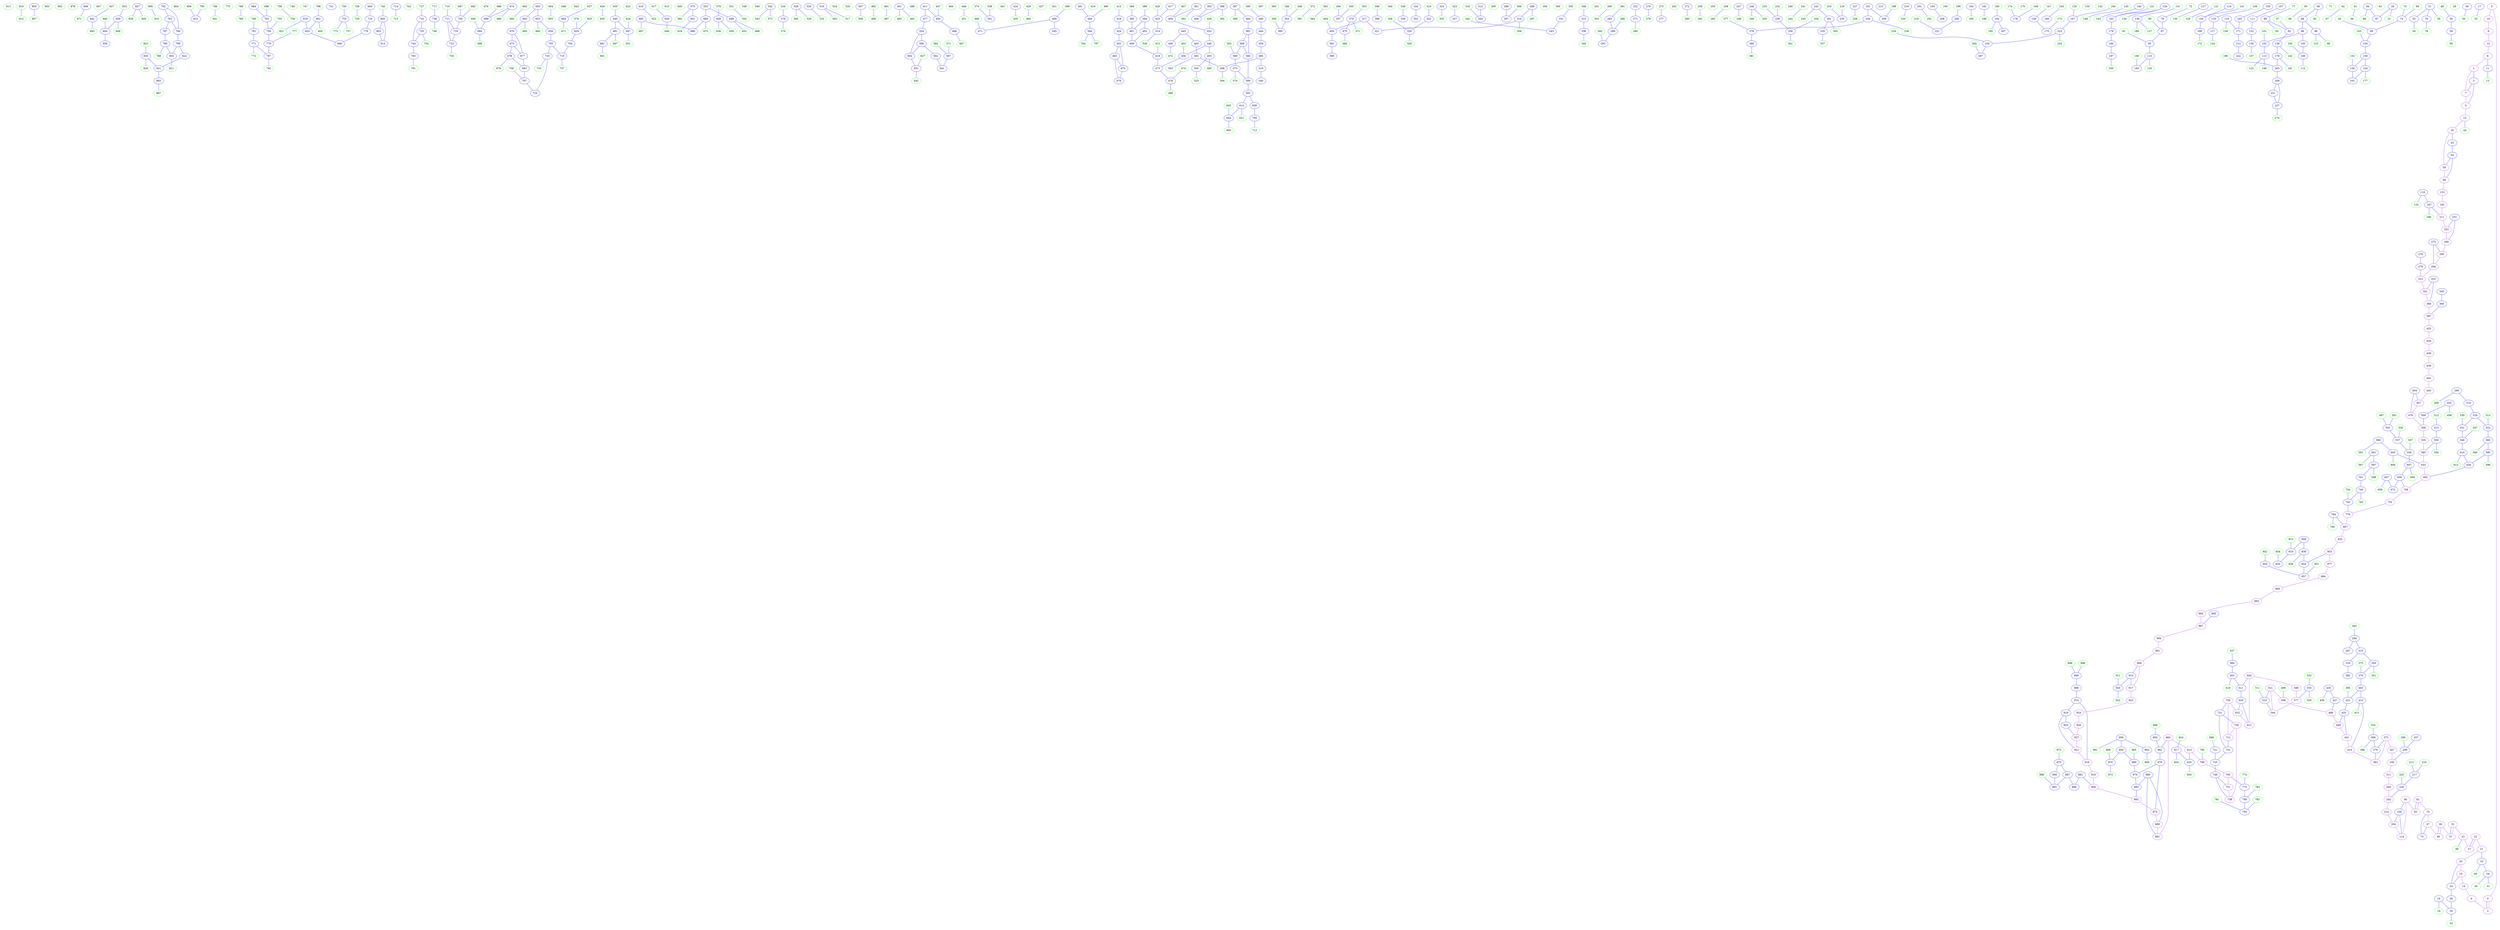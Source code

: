 digraph{
subgraph cluster_0 {
color = white
X54Y265I0 [label="0", pos="54,265!", color="purple"]
X55Y160I0 [label="1", pos="55,160!", color="purple"]
X55Y274I0 [label="2", pos="55,274!", color="purple"]
X56Y157I0 [label="3", pos="56,157!", color="blue"]
X56Y277I0 [label="4", pos="56,277!", color="purple"]
X57Y154I0 [label="5", pos="57,154!", color="purple"]
X57Y248I0 [label="6", pos="57,248!", color="purple"]
X58Y158I0 [label="7", pos="58,158!", color="purple"]
X60Y209I0 [label="8", pos="60,209!", color="purple"]
X60Y228I0 [label="9", pos="60,228!", color="purple"]
X60Y230I0 [label="10", pos="60,230!", color="purple"]
X62Y178I0 [label="11", pos="62,178!", color="blue"]
X62Y228I0 [label="12", pos="62,228!", color="purple"]
X64Y178I0 [label="13", pos="64,178!", color="green"]
X66Y303I0 [label="14", pos="66,303!", color="purple"]
X67Y134I0 [label="15", pos="67,134!", color="purple"]
X68Y283I0 [label="16", pos="68,283!", color="blue"]
X70Y198I0 [label="17", pos="70,198!", color="blue"]
X70Y284I0 [label="18", pos="70,284!", color="green"]
X70Y315I0 [label="19", pos="70,315!", color="purple"]
X70Y319I0 [label="20", pos="70,319!", color="purple"]
X70Y331I0 [label="21", pos="70,331!", color="purple"]
X70Y345I0 [label="22", pos="70,345!", color="purple"]
X70Y356I0 [label="23", pos="70,356!", color="purple"]
X71Y317I0 [label="24", pos="71,317!", color="blue"]
X72Y207I0 [label="25", pos="72,207!", color="green"]
X72Y317I0 [label="26", pos="72,317!", color="blue"]
X72Y348I0 [label="27", pos="72,348!", color="purple"]
X74Y166I0 [label="28", pos="74,166!", color="blue"]
X74Y284I0 [label="29", pos="74,284!", color="green"]
X74Y310I0 [label="30", pos="74,310!", color="blue"]
X76Y166I0 [label="31", pos="76,166!", color="green"]
X77Y373I0 [label="32", pos="77,373!", color="purple"]
X79Y341I0 [label="33", pos="79,341!", color="blue"]
X79Y343I0 [label="34", pos="79,343!", color="blue"]
X80Y114I0 [label="35", pos="80,114!", color="purple"]
X80Y233I0 [label="36", pos="80,233!", color="blue"]
X80Y376I0 [label="37", pos="80,376!", color="purple"]
X81Y384I0 [label="38", pos="81,384!", color="purple"]
X82Y234I0 [label="39", pos="82,234!", color="green"]
X82Y340I0 [label="40", pos="82,340!", color="green"]
X82Y358I0 [label="41", pos="82,358!", color="green"]
X83Y373I0 [label="42", pos="83,373!", color="green"]
X84Y104I0 [label="43", pos="84,104!", color="blue"]
X84Y114I0 [label="44", pos="84,114!", color="green"]
X84Y348I0 [label="45", pos="84,348!", color="green"]
X84Y386I0 [label="46", pos="84,386!", color="purple"]
X85Y395I0 [label="47", pos="85,395!", color="purple"]
X86Y341I0 [label="48", pos="86,341!", color="green"]
X86Y370I0 [label="49", pos="86,370!", color="green"]
X87Y339I0 [label="50", pos="87,339!", color="blue"]
X88Y180I0 [label="51", pos="88,180!", color="blue"]
X88Y220I0 [label="52", pos="88,220!", color="blue"]
X88Y326I0 [label="53", pos="88,326!", color="green"]
X89Y97I0 [label="54", pos="89,97!", color="blue"]
X89Y180I0 [label="55", pos="89,180!", color="green"]
X89Y220I0 [label="56", pos="89,220!", color="green"]
X89Y358I0 [label="57", pos="89,358!", color="green"]
X90Y99I0 [label="58", pos="90,99!", color="purple"]
X90Y343I0 [label="59", pos="90,343!", color="blue"]
X90Y346I0 [label="60", pos="90,346!", color="green"]
X90Y349I0 [label="61", pos="90,349!", color="green"]
X90Y369I0 [label="62", pos="90,369!", color="green"]
X92Y258I0 [label="63", pos="92,258!", color="green"]
X92Y352I0 [label="64", pos="92,352!", color="green"]
X92Y368I0 [label="65", pos="92,368!", color="green"]
X92Y369I0 [label="66", pos="92,369!", color="green"]
X92Y372I0 [label="67", pos="92,372!", color="green"]
X93Y321I0 [label="68", pos="93,321!", color="blue"]
X93Y378I0 [label="69", pos="93,378!", color="green"]
X93Y394I0 [label="70", pos="93,394!", color="purple"]
X94Y190I0 [label="71", pos="94,190!", color="green"]
X94Y226I0 [label="72", pos="94,226!", color="green"]
X94Y377I0 [label="73", pos="94,377!", color="green"]
X94Y378I0 [label="74", pos="94,378!", color="blue"]
X94Y395I0 [label="75", pos="94,395!", color="blue"]
X95Y157I0 [label="76", pos="95,157!", color="blue"]
X95Y372I0 [label="77", pos="95,372!", color="green"]
X96Y159I0 [label="78", pos="96,159!", color="green"]
X96Y226I0 [label="79", pos="96,226!", color="blue"]
X96Y383I0 [label="80", pos="96,383!", color="blue"]
X97Y407I0 [label="81", pos="97,407!", color="purple"]
X98Y340I0 [label="82", pos="98,340!", color="green"]
X98Y408I0 [label="83", pos="98,408!", color="purple"]
X99Y107I0 [label="84", pos="99,107!", color="blue"]
X99Y252I0 [label="85", pos="99,252!", color="green"]
X100Y109I0 [label="86", pos="100,109!", color="green"]
X100Y252I0 [label="87", pos="100,252!", color="blue"]
X101Y330I0 [label="88", pos="101,330!", color="blue"]
X101Y373I0 [label="89", pos="101,373!", color="blue"]
X101Y409I0 [label="90", pos="101,409!", color="purple"]
X102Y267I0 [label="91", pos="102,267!", color="green"]
X102Y372I0 [label="92", pos="102,372!", color="blue"]
X102Y377I0 [label="93", pos="102,377!", color="green"]
X103Y80I0 [label="94", pos="103,80!", color="purple"]
X103Y265I0 [label="95", pos="103,265!", color="blue"]
X104Y330I0 [label="96", pos="104,330!", color="blue"]
X106Y106I0 [label="97", pos="106,106!", color="blue"]
X106Y349I0 [label="98", pos="106,349!", color="blue"]
X106Y352I0 [label="99", pos="106,352!", color="green"]
X108Y324I0 [label="100", pos="108,324!", color="blue"]
X108Y339I0 [label="101", pos="108,339!", color="green"]
X109Y337I0 [label="102", pos="109,337!", color="blue"]
X110Y393I0 [label="103", pos="110,393!", color="green"]
X111Y330I0 [label="104", pos="111,330!", color="green"]
X111Y391I0 [label="105", pos="111,391!", color="blue"]
X111Y414I0 [label="106", pos="111,414!", color="blue"]
X112Y310I0 [label="107", pos="112,310!", color="blue"]
X112Y328I0 [label="108", pos="112,328!", color="blue"]
X112Y364I0 [label="109", pos="112,364!", color="green"]
X112Y367I0 [label="110", pos="112,367!", color="blue"]
X114Y316I0 [label="111", pos="114,316!", color="blue"]
X114Y330I0 [label="112", pos="114,330!", color="green"]
X114Y343I0 [label="113", pos="114,343!", color="blue"]
X114Y419I0 [label="114", pos="114,419!", color="purple"]
X115Y284I0 [label="115", pos="115,284!", color="blue"]
X115Y299I0 [label="116", pos="115,299!", color="blue"]
X115Y370I0 [label="117", pos="115,370!", color="blue"]
X116Y109I0 [label="118", pos="116,109!", color="blue"]
X116Y215I0 [label="119", pos="116,215!", color="blue"]
X116Y280I0 [label="120", pos="116,280!", color="green"]
X116Y330I0 [label="121", pos="116,330!", color="green"]
X116Y346I0 [label="122", pos="116,346!", color="green"]
X116Y360I0 [label="123", pos="116,360!", color="green"]
X116Y372I0 [label="124", pos="116,372!", color="green"]
X117Y112I0 [label="125", pos="117,112!", color="green"]
X117Y140I0 [label="126", pos="117,140!", color="blue"]
X118Y123I0 [label="127", pos="118,123!", color="blue"]
X118Y216I0 [label="128", pos="118,216!", color="green"]
X118Y338I0 [label="129", pos="118,338!", color="green"]
X119Y124I0 [label="130", pos="119,124!", color="green"]
X119Y358I0 [label="131", pos="119,358!", color="green"]
X120Y324I0 [label="132", pos="120,324!", color="blue"]
X121Y79I0 [label="133", pos="121,79!", color="purple"]
X122Y138I0 [label="134", pos="122,138!", color="green"]
X122Y336I0 [label="135", pos="122,336!", color="green"]
X122Y361I0 [label="136", pos="122,361!", color="blue"]
X122Y364I0 [label="137", pos="122,364!", color="green"]
X123Y327I0 [label="138", pos="123,327!", color="blue"]
X123Y386I0 [label="139", pos="123,386!", color="blue"]
X124Y234I0 [label="140", pos="124,234!", color="blue"]
X124Y311I0 [label="141", pos="124,311!", color="green"]
X124Y388I0 [label="142", pos="124,388!", color="green"]
X125Y234I0 [label="143", pos="125,234!", color="green"]
X125Y309I0 [label="144", pos="125,309!", color="blue"]
X126Y118I0 [label="145", pos="126,118!", color="green"]
X126Y119I0 [label="146", pos="126,119!", color="green"]
X126Y275I0 [label="147", pos="126,275!", color="green"]
X127Y273I0 [label="148", pos="127,273!", color="blue"]
X127Y357I0 [label="149", pos="127,357!", color="green"]
X127Y399I0 [label="150", pos="127,399!", color="blue"]
X128Y134I0 [label="151", pos="128,134!", color="green"]
X128Y324I0 [label="152", pos="128,324!", color="green"]
X129Y394I0 [label="153", pos="129,394!", color="green"]
X129Y400I0 [label="154", pos="129,400!", color="blue"]
X130Y212I0 [label="155", pos="130,212!", color="green"]
X130Y307I0 [label="156", pos="130,307!", color="green"]
X130Y337I0 [label="157", pos="130,337!", color="green"]
X130Y396I0 [label="158", pos="130,396!", color="blue"]
X131Y148I0 [label="159", pos="131,148!", color="blue"]
X131Y305I0 [label="160", pos="131,305!", color="blue"]
X131Y397I0 [label="161", pos="131,397!", color="blue"]
X132Y124I0 [label="162", pos="132,124!", color="blue"]
X132Y214I0 [label="163", pos="132,214!", color="green"]
X132Y349I0 [label="164", pos="132,349!", color="green"]
X133Y148I0 [label="165", pos="133,148!", color="blue"]
X133Y217I0 [label="166", pos="133,217!", color="blue"]
X133Y347I0 [label="167", pos="133,347!", color="blue"]
X134Y322I0 [label="168", pos="134,322!", color="blue"]
X134Y336I0 [label="169", pos="134,336!", color="green"]
X134Y356I0 [label="170", pos="134,356!", color="green"]
X135Y149I0 [label="171", pos="135,149!", color="blue"]
X135Y322I0 [label="172", pos="135,322!", color="green"]
X136Y289I0 [label="173", pos="136,289!", color="green"]
X136Y340I0 [label="174", pos="136,340!", color="green"]
X137Y287I0 [label="175", pos="137,287!", color="blue"]
X138Y340I0 [label="176", pos="138,340!", color="blue"]
X138Y406I0 [label="177", pos="138,406!", color="green"]
X139Y391I0 [label="178", pos="139,391!", color="blue"]
X140Y115I0 [label="179", pos="140,115!", color="blue"]
X140Y216I0 [label="180", pos="140,216!", color="green"]
X140Y394I0 [label="181", pos="140,394!", color="green"]
X143Y382I0 [label="182", pos="143,382!", color="blue"]
X144Y70I0 [label="183", pos="144,70!", color="purple"]
X144Y152I0 [label="184", pos="144,152!", color="blue"]
X144Y156I0 [label="185", pos="144,156!", color="green"]
X144Y385I0 [label="186", pos="144,385!", color="green"]
X145Y83I0 [label="187", pos="145,83!", color="blue"]
X146Y85I0 [label="188", pos="146,85!", color="green"]
X146Y374I0 [label="189", pos="146,374!", color="green"]
X147Y109I0 [label="190", pos="147,109!", color="blue"]
X147Y204I0 [label="191", pos="147,204!", color="blue"]
X148Y256I0 [label="192", pos="148,256!", color="blue"]
X148Y316I0 [label="193", pos="148,316!", color="green"]
X149Y94I0 [label="194", pos="149,94!", color="blue"]
X150Y256I0 [label="195", pos="150,256!", color="green"]
X150Y401I0 [label="196", pos="150,401!", color="green"]
X152Y104I0 [label="197", pos="152,104!", color="blue"]
X152Y254I0 [label="198", pos="152,254!", color="green"]
X152Y289I0 [label="199", pos="152,289!", color="green"]
X152Y290I0 [label="200", pos="152,290!", color="blue"]
X152Y343I0 [label="201", pos="152,343!", color="blue"]
X152Y346I0 [label="202", pos="152,346!", color="green"]
X152Y398I0 [label="203", pos="152,398!", color="blue"]
X152Y439I0 [label="204", pos="152,439!", color="purple"]
X154Y107I0 [label="205", pos="154,107!", color="green"]
X154Y254I0 [label="206", pos="154,254!", color="blue"]
X154Y281I0 [label="207", pos="154,281!", color="blue"]
X155Y89I0 [label="208", pos="155,89!", color="blue"]
X155Y401I0 [label="209", pos="155,401!", color="blue"]
X155Y426I0 [label="210", pos="155,426!", color="green"]
X158Y70I0 [label="211", pos="158,70!", color="purple"]
X158Y125I0 [label="212", pos="158,125!", color="blue"]
X158Y431I0 [label="213", pos="158,431!", color="green"]
X158Y439I0 [label="214", pos="158,439!", color="purple"]
X159Y223I0 [label="215", pos="159,223!", color="blue"]
X159Y380I0 [label="216", pos="159,380!", color="blue"]
X159Y429I0 [label="217", pos="159,429!", color="blue"]
X160Y278I0 [label="218", pos="160,278!", color="green"]
X160Y301I0 [label="219", pos="160,301!", color="green"]
X160Y382I0 [label="220", pos="160,382!", color="green"]
X161Y299I0 [label="221", pos="161,299!", color="blue"]
X163Y121I0 [label="222", pos="163,121!", color="blue"]
X164Y374I0 [label="223", pos="164,374!", color="blue"]
X164Y376I0 [label="224", pos="164,376!", color="green"]
X164Y428I0 [label="225", pos="164,428!", color="green"]
X166Y432I0 [label="226", pos="166,432!", color="blue"]
X168Y327I0 [label="227", pos="168,327!", color="blue"]
X168Y330I0 [label="228", pos="168,330!", color="green"]
X168Y373I0 [label="229", pos="168,373!", color="green"]
X168Y374I0 [label="230", pos="168,374!", color="blue"]
X168Y411I0 [label="231", pos="168,411!", color="blue"]
X169Y254I0 [label="232", pos="169,254!", color="green"]
X170Y264I0 [label="233", pos="170,264!", color="green"]
X170Y286I0 [label="234", pos="170,286!", color="green"]
X170Y289I0 [label="235", pos="170,289!", color="blue"]
X171Y169I0 [label="236", pos="171,169!", color="blue"]
X171Y409I0 [label="237", pos="171,409!", color="blue"]
X172Y171I0 [label="238", pos="172,171!", color="green"]
X172Y264I0 [label="239", pos="172,264!", color="blue"]
X172Y278I0 [label="240", pos="172,278!", color="green"]
X173Y402I0 [label="241", pos="173,402!", color="green"]
X173Y438I0 [label="242", pos="173,438!", color="purple"]
X174Y143I0 [label="243", pos="174,143!", color="blue"]
X174Y403I0 [label="244", pos="174,403!", color="green"]
X175Y145I0 [label="245", pos="175,145!", color="green"]
X175Y369I0 [label="246", pos="175,369!", color="blue"]
X177Y173I0 [label="247", pos="177,173!", color="blue"]
X178Y175I0 [label="248", pos="178,175!", color="green"]
X178Y368I0 [label="249", pos="178,368!", color="green"]
X178Y372I0 [label="250", pos="178,372!", color="green"]
X180Y64I0 [label="251", pos="180,64!", color="blue"]
X180Y233I0 [label="252", pos="180,233!", color="blue"]
X182Y67I0 [label="253", pos="182,67!", color="purple"]
X182Y285I0 [label="254", pos="182,285!", color="green"]
X182Y292I0 [label="255", pos="182,292!", color="green"]
X183Y283I0 [label="256", pos="183,283!", color="blue"]
X183Y405I0 [label="257", pos="183,405!", color="blue"]
X184Y266I0 [label="258", pos="184,266!", color="green"]
X187Y391I0 [label="259", pos="187,391!", color="green"]
X188Y272I0 [label="260", pos="188,272!", color="green"]
X188Y289I0 [label="261", pos="188,289!", color="green"]
X188Y292I0 [label="262", pos="188,292!", color="green"]
X188Y391I0 [label="263", pos="188,391!", color="green"]
X190Y389I0 [label="264", pos="190,389!", color="green"]
X190Y439I0 [label="265", pos="190,439!", color="purple"]
X191Y169I0 [label="266", pos="191,169!", color="blue"]
X191Y387I0 [label="267", pos="191,387!", color="blue"]
X192Y171I0 [label="268", pos="192,171!", color="green"]
X193Y53I0 [label="269", pos="193,53!", color="purple"]
X194Y80I0 [label="270", pos="194,80!", color="blue"]
X194Y268I0 [label="271", pos="194,268!", color="blue"]
X194Y286I0 [label="272", pos="194,286!", color="blue"]
X196Y407I0 [label="273", pos="196,407!", color="green"]
X196Y425I0 [label="274", pos="196,425!", color="green"]
X197Y62I0 [label="275", pos="197,62!", color="blue"]
X197Y175I0 [label="276", pos="197,175!", color="blue"]
X197Y405I0 [label="277", pos="197,405!", color="blue"]
X198Y76I0 [label="278", pos="198,76!", color="blue"]
X198Y177I0 [label="279", pos="198,177!", color="green"]
X198Y270I0 [label="280", pos="198,270!", color="green"]
X198Y341I0 [label="281", pos="198,341!", color="green"]
X198Y377I0 [label="282", pos="198,377!", color="green"]
X199Y339I0 [label="283", pos="199,339!", color="blue"]
X199Y375I0 [label="284", pos="199,375!", color="blue"]
X200Y290I0 [label="285", pos="200,290!", color="green"]
X200Y343I0 [label="286", pos="200,343!", color="green"]
X200Y374I0 [label="287", pos="200,374!", color="blue"]
X201Y244I0 [label="288", pos="201,244!", color="blue"]
X201Y341I0 [label="289", pos="201,341!", color="blue"]
X202Y53I0 [label="290", pos="202,53!", color="purple"]
X202Y164I0 [label="291", pos="202,164!", color="green"]
X202Y345I0 [label="292", pos="202,345!", color="green"]
X203Y343I0 [label="293", pos="203,343!", color="blue"]
X206Y52I0 [label="294", pos="206,52!", color="purple"]
X206Y268I0 [label="295", pos="206,268!", color="green"]
X207Y422I0 [label="296", pos="207,422!", color="green"]
X208Y210I0 [label="297", pos="208,210!", color="green"]
X208Y289I0 [label="298", pos="208,289!", color="blue"]
X208Y422I0 [label="299", pos="208,422!", color="blue"]
X208Y436I0 [label="300", pos="208,436!", color="green"]
X209Y115I0 [label="301", pos="209,115!", color="blue"]
X210Y117I0 [label="302", pos="210,117!", color="green"]
X210Y270I0 [label="303", pos="210,270!", color="green"]
X212Y374I0 [label="304", pos="212,374!", color="green"]
X214Y272I0 [label="305", pos="214,272!", color="green"]
X216Y289I0 [label="306", pos="216,289!", color="green"]
X216Y290I0 [label="307", pos="216,290!", color="blue"]
X216Y335I0 [label="308", pos="216,335!", color="green"]
X216Y374I0 [label="309", pos="216,374!", color="green"]
X217Y333I0 [label="310", pos="217,333!", color="blue"]
X218Y440I0 [label="311", pos="218,440!", color="purple"]
X220Y191I0 [label="312", pos="220,191!", color="blue"]
X221Y52I0 [label="313", pos="221,52!", color="purple"]
X221Y269I0 [label="314", pos="221,269!", color="blue"]
X221Y392I0 [label="315", pos="221,392!", color="blue"]
X222Y195I0 [label="316", pos="222,195!", color="green"]
X222Y218I0 [label="317", pos="222,218!", color="blue"]
X222Y387I0 [label="318", pos="222,387!", color="blue"]
X222Y417I0 [label="319", pos="222,417!", color="green"]
X223Y193I0 [label="320", pos="223,193!", color="blue"]
X223Y267I0 [label="321", pos="223,267!", color="blue"]
X223Y415I0 [label="322", pos="223,415!", color="blue"]
X224Y331I0 [label="323", pos="224,331!", color="green"]
X224Y369I0 [label="324", pos="224,369!", color="blue"]
X224Y372I0 [label="325", pos="224,372!", color="green"]
X224Y419I0 [label="326", pos="224,419!", color="green"]
X225Y329I0 [label="327", pos="225,329!", color="blue"]
X225Y417I0 [label="328", pos="225,417!", color="blue"]
X226Y420I0 [label="329", pos="226,420!", color="green"]
X226Y439I0 [label="330", pos="226,439!", color="purple"]
X227Y288I0 [label="331", pos="227,288!", color="blue"]
X228Y412I0 [label="332", pos="228,412!", color="green"]
X229Y58I0 [label="333", pos="229,58!", color="blue"]
X229Y87I0 [label="334", pos="229,87!", color="blue"]
X229Y101I0 [label="335", pos="229,101!", color="blue"]
X229Y341I0 [label="336", pos="229,341!", color="blue"]
X230Y103I0 [label="337", pos="230,103!", color="green"]
X230Y222I0 [label="338", pos="230,222!", color="green"]
X230Y226I0 [label="339", pos="230,226!", color="blue"]
X230Y344I0 [label="340", pos="230,344!", color="green"]
X234Y50I0 [label="341", pos="234,50!", color="purple"]
X234Y288I0 [label="342", pos="234,288!", color="green"]
X234Y291I0 [label="343", pos="234,291!", color="blue"]
X234Y357I0 [label="344", pos="234,357!", color="green"]
X235Y68I0 [label="345", pos="235,68!", color="blue"]
X236Y166I0 [label="346", pos="236,166!", color="green"]
X236Y439I0 [label="347", pos="236,439!", color="purple"]
X237Y286I0 [label="348", pos="237,286!", color="green"]
X237Y288I0 [label="349", pos="237,288!", color="green"]
X237Y404I0 [label="350", pos="237,404!", color="blue"]
X237Y408I0 [label="351", pos="237,408!", color="green"]
X238Y78I0 [label="352", pos="238,78!", color="blue"]
X238Y98I0 [label="353", pos="238,98!", color="green"]
X238Y288I0 [label="354", pos="238,288!", color="blue"]
X239Y247I0 [label="355", pos="239,247!", color="green"]
X240Y238I0 [label="356", pos="240,238!", color="green"]
X240Y245I0 [label="357", pos="240,245!", color="blue"]
X240Y284I0 [label="358", pos="240,284!", color="green"]
X240Y286I0 [label="359", pos="240,286!", color="green"]
X240Y288I0 [label="360", pos="240,288!", color="blue"]
X240Y369I0 [label="361", pos="240,369!", color="blue"]
X240Y372I0 [label="362", pos="240,372!", color="green"]
X240Y410I0 [label="363", pos="240,410!", color="green"]
X240Y411I0 [label="364", pos="240,411!", color="green"]
X240Y418I0 [label="365", pos="240,418!", color="green"]
X241Y50I0 [label="366", pos="241,50!", color="purple"]
X241Y360I0 [label="367", pos="241,360!", color="green"]
X241Y430I0 [label="368", pos="241,430!", color="blue"]
X242Y61I0 [label="369", pos="242,61!", color="blue"]
X242Y98I0 [label="370", pos="242,98!", color="blue"]
X242Y100I0 [label="371", pos="242,100!", color="green"]
X242Y236I0 [label="372", pos="242,236!", color="green"]
X242Y439I0 [label="373", pos="242,439!", color="purple"]
X243Y284I0 [label="374", pos="243,284!", color="green"]
X243Y414I0 [label="375", pos="243,414!", color="green"]
X243Y437I0 [label="376", pos="243,437!", color="blue"]
X244Y111I0 [label="377", pos="244,111!", color="green"]
X244Y112I0 [label="378", pos="244,112!", color="blue"]
X245Y414I0 [label="379", pos="245,414!", color="blue"]
X246Y112I0 [label="380", pos="246,112!", color="blue"]
X246Y113I0 [label="381", pos="246,113!", color="green"]
X246Y400I0 [label="382", pos="246,400!", color="blue"]
X246Y439I0 [label="383", pos="246,439!", color="purple"]
X248Y378I0 [label="384", pos="248,378!", color="green"]
X248Y381I0 [label="385", pos="248,381!", color="blue"]
X250Y388I0 [label="386", pos="250,388!", color="green"]
X251Y149I0 [label="387", pos="251,149!", color="blue"]
X251Y335I0 [label="388", pos="251,335!", color="blue"]
X252Y151I0 [label="389", pos="252,151!", color="green"]
X252Y239I0 [label="390", pos="252,239!", color="green"]
X252Y249I0 [label="391", pos="252,249!", color="green"]
X252Y332I0 [label="392", pos="252,332!", color="green"]
X253Y343I0 [label="393", pos="253,343!", color="blue"]
X254Y388I0 [label="394", pos="254,388!", color="blue"]
X254Y412I0 [label="395", pos="254,412!", color="green"]
X254Y438I0 [label="396", pos="254,438!", color="green"]
X255Y49I0 [label="397", pos="255,49!", color="purple"]
X255Y156I0 [label="398", pos="255,156!", color="blue"]
X255Y235I0 [label="399", pos="255,235!", color="green"]
X255Y243I0 [label="400", pos="255,243!", color="blue"]
X255Y387I0 [label="401", pos="255,387!", color="blue"]
X255Y389I0 [label="402", pos="255,389!", color="blue"]
X255Y425I0 [label="403", pos="255,425!", color="blue"]
X256Y197I0 [label="404", pos="256,197!", color="green"]
X256Y198I0 [label="405", pos="256,198!", color="blue"]
X256Y340I0 [label="406", pos="256,340!", color="blue"]
X256Y379I0 [label="407", pos="256,379!", color="green"]
X256Y388I0 [label="408", pos="256,388!", color="blue"]
X257Y377I0 [label="409", pos="257,377!", color="blue"]
X260Y436I0 [label="410", pos="260,436!", color="blue"]
X261Y361I0 [label="411", pos="261,361!", color="blue"]
X261Y386I0 [label="412", pos="261,386!", color="green"]
X262Y436I0 [label="413", pos="262,436!", color="green"]
X262Y438I0 [label="414", pos="262,438!", color="purple"]
X263Y336I0 [label="415", pos="263,336!", color="green"]
X265Y193I0 [label="416", pos="265,193!", color="green"]
X265Y312I0 [label="417", pos="265,312!", color="blue"]
X265Y336I0 [label="418", pos="265,336!", color="blue"]
X265Y393I0 [label="419", pos="265,393!", color="blue"]
X266Y317I0 [label="420", pos="266,317!", color="green"]
X266Y376I0 [label="421", pos="266,376!", color="green"]
X266Y432I0 [label="422", pos="266,432!", color="blue"]
X267Y315I0 [label="423", pos="267,315!", color="blue"]
X267Y336I0 [label="424", pos="267,336!", color="blue"]
X268Y42I0 [label="425", pos="268,42!", color="purple"]
X268Y43I0 [label="426", pos="268,43!", color="purple"]
X268Y220I0 [label="427", pos="268,220!", color="green"]
X268Y387I0 [label="428", pos="268,387!", color="green"]
X268Y402I0 [label="429", pos="268,402!", color="green"]
X268Y420I0 [label="430", pos="268,420!", color="blue"]
X268Y437I0 [label="431", pos="268,437!", color="purple"]
X269Y385I0 [label="432", pos="269,385!", color="blue"]
X269Y435I0 [label="433", pos="269,435!", color="blue"]
X270Y162I0 [label="434", pos="270,162!", color="blue"]
X270Y164I0 [label="435", pos="270,164!", color="green"]
X270Y422I0 [label="436", pos="270,422!", color="green"]
X271Y419I0 [label="437", pos="271,419!", color="blue"]
X272Y38I0 [label="438", pos="272,38!", color="purple"]
X272Y39I0 [label="439", pos="272,39!", color="purple"]
X272Y387I0 [label="440", pos="272,387!", color="blue"]
X273Y68I0 [label="441", pos="273,68!", color="green"]
X274Y36I0 [label="442", pos="274,36!", color="purple"]
X274Y37I0 [label="443", pos="274,37!", color="purple"]
X274Y256I0 [label="444", pos="274,256!", color="blue"]
X274Y273I0 [label="445", pos="274,273!", color="blue"]
X274Y275I0 [label="446", pos="274,275!", color="blue"]
X274Y379I0 [label="447", pos="274,379!", color="green"]
X274Y429I0 [label="448", pos="274,429!", color="green"]
X274Y439I0 [label="449", pos="274,439!", color="purple"]
X275Y377I0 [label="450", pos="275,377!", color="blue"]
X275Y429I0 [label="451", pos="275,429!", color="green"]
X276Y341I0 [label="452", pos="276,341!", color="blue"]
X276Y397I0 [label="453", pos="276,397!", color="green"]
X277Y43I0 [label="454", pos="277,43!", color="blue"]
X277Y55I0 [label="455", pos="277,55!", color="blue"]
X277Y395I0 [label="456", pos="277,395!", color="blue"]
X278Y45I0 [label="457", pos="278,45!", color="purple"]
X278Y57I0 [label="458", pos="278,57!", color="green"]
X278Y257I0 [label="459", pos="278,257!", color="blue"]
X278Y415I0 [label="460", pos="278,415!", color="green"]
X279Y127I0 [label="461", pos="279,127!", color="blue"]
X280Y129I0 [label="462", pos="280,129!", color="green"]
X280Y270I0 [label="463", pos="280,270!", color="blue"]
X280Y303I0 [label="464", pos="280,303!", color="green"]
X280Y344I0 [label="465", pos="280,344!", color="blue"]
X280Y381I0 [label="466", pos="280,381!", color="blue"]
X280Y384I0 [label="467", pos="280,384!", color="green"]
X281Y238I0 [label="468", pos="281,238!", color="blue"]
X281Y242I0 [label="469", pos="281,242!", color="green"]
X281Y343I0 [label="470", pos="281,343!", color="blue"]
X282Y241I0 [label="471", pos="282,241!", color="blue"]
X284Y278I0 [label="472", pos="284,278!", color="green"]
X284Y410I0 [label="473", pos="284,410!", color="blue"]
X284Y413I0 [label="474", pos="284,413!", color="green"]
X285Y65I0 [label="475", pos="285,65!", color="blue"]
X285Y344I0 [label="476", pos="285,344!", color="blue"]
X285Y372I0 [label="477", pos="285,372!", color="blue"]
X285Y411I0 [label="478", pos="285,411!", color="blue"]
X286Y35I0 [label="479", pos="286,35!", color="purple"]
X286Y67I0 [label="480", pos="286,67!", color="green"]
X286Y278I0 [label="481", pos="286,278!", color="green"]
X286Y418I0 [label="482", pos="286,418!", color="green"]
X287Y122I0 [label="483", pos="287,122!", color="green"]
X287Y134I0 [label="484", pos="287,134!", color="blue"]
X287Y261I0 [label="485", pos="287,261!", color="blue"]
X288Y401I0 [label="486", pos="288,401!", color="green"]
X290Y278I0 [label="487", pos="290,278!", color="green"]
X290Y417I0 [label="488", pos="290,417!", color="green"]
X290Y439I0 [label="489", pos="290,439!", color="purple"]
X291Y162I0 [label="490", pos="291,162!", color="green"]
X291Y165I0 [label="491", pos="291,165!", color="blue"]
X291Y271I0 [label="492", pos="291,271!", color="blue"]
X291Y398I0 [label="493", pos="291,398!", color="blue"]
X292Y164I0 [label="494", pos="292,164!", color="blue"]
X292Y400I0 [label="495", pos="292,400!", color="green"]
X292Y432I0 [label="496", pos="292,432!", color="green"]
X293Y118I0 [label="497", pos="293,118!", color="green"]
X293Y269I0 [label="498", pos="293,269!", color="blue"]
X294Y430I0 [label="499", pos="294,430!", color="green"]
X295Y42I0 [label="500", pos="295,42!", color="blue"]
X295Y120I0 [label="501", pos="295,120!", color="green"]
X296Y118I0 [label="502", pos="296,118!", color="blue"]
X297Y277I0 [label="503", pos="297,277!", color="green"]
X298Y271I0 [label="504", pos="298,271!", color="green"]
X298Y403I0 [label="505", pos="298,403!", color="blue"]
X298Y439I0 [label="506", pos="298,439!", color="purple"]
X299Y89I0 [label="507", pos="299,89!", color="blue"]
X300Y35I0 [label="508", pos="300,35!", color="purple"]
X300Y91I0 [label="509", pos="300,91!", color="green"]
X300Y343I0 [label="510", pos="300,343!", color="blue"]
X302Y431I0 [label="511", pos="302,431!", color="green"]
X304Y56I0 [label="512", pos="304,56!", color="green"]
X304Y92I0 [label="513", pos="304,92!", color="green"]
X304Y327I0 [label="514", pos="304,327!", color="blue"]
X305Y59I0 [label="515", pos="305,59!", color="blue"]
X305Y99I0 [label="516", pos="305,99!", color="blue"]
X305Y342I0 [label="517", pos="305,342!", color="green"]
X306Y98I0 [label="518", pos="306,98!", color="blue"]
X306Y280I0 [label="519", pos="306,280!", color="blue"]
X306Y430I0 [label="520", pos="306,430!", color="green"]
X306Y439I0 [label="521", pos="306,439!", color="purple"]
X307Y92I0 [label="522", pos="307,92!", color="blue"]
X307Y437I0 [label="523", pos="307,437!", color="blue"]
X308Y342I0 [label="524", pos="308,342!", color="green"]
X308Y420I0 [label="525", pos="308,420!", color="green"]
X309Y311I0 [label="526", pos="309,311!", color="blue"]
X309Y388I0 [label="527", pos="309,388!", color="green"]
X310Y69I0 [label="528", pos="310,69!", color="blue"]
X310Y72I0 [label="529", pos="310,72!", color="green"]
X310Y94I0 [label="530", pos="310,94!", color="green"]
X310Y97I0 [label="531", pos="310,97!", color="blue"]
X310Y313I0 [label="532", pos="310,313!", color="green"]
X311Y428I0 [label="533", pos="311,428!", color="green"]
X312Y112I0 [label="534", pos="312,112!", color="green"]
X314Y35I0 [label="535", pos="314,35!", color="purple"]
X314Y103I0 [label="536", pos="314,103!", color="green"]
X314Y104I0 [label="537", pos="314,104!", color="blue"]
X314Y293I0 [label="538", pos="314,293!", color="green"]
X314Y330I0 [label="539", pos="314,330!", color="green"]
X315Y277I0 [label="540", pos="315,277!", color="blue"]
X315Y290I0 [label="541", pos="315,290!", color="blue"]
X316Y411I0 [label="542", pos="316,411!", color="blue"]
X316Y414I0 [label="543", pos="316,414!", color="green"]
X316Y444I0 [label="544", pos="316,444!", color="purple"]
X317Y252I0 [label="545", pos="317,252!", color="blue"]
X318Y188I0 [label="546", pos="318,188!", color="green"]
X319Y87I0 [label="547", pos="319,87!", color="green"]
X320Y89I0 [label="548", pos="320,89!", color="blue"]
X320Y368I0 [label="549", pos="320,368!", color="green"]
X321Y43I0 [label="550", pos="321,43!", color="blue"]
X321Y82I0 [label="551", pos="321,82!", color="green"]
X321Y83I0 [label="552", pos="321,83!", color="green"]
X321Y317I0 [label="553", pos="321,317!", color="blue"]
X321Y387I0 [label="554", pos="321,387!", color="blue"]
X321Y442I0 [label="555", pos="321,442!", color="blue"]
X322Y45I0 [label="556", pos="322,45!", color="green"]
X322Y96I0 [label="557", pos="322,96!", color="green"]
X322Y99I0 [label="558", pos="322,99!", color="blue"]
X322Y438I0 [label="559", pos="322,438!", color="green"]
X323Y77I0 [label="560", pos="323,77!", color="blue"]
X323Y116I0 [label="561", pos="323,116!", color="blue"]
X323Y124I0 [label="562", pos="323,124!", color="blue"]
X323Y129I0 [label="563", pos="323,129!", color="green"]
X323Y408I0 [label="564", pos="323,408!", color="blue"]
X324Y52I0 [label="565", pos="324,52!", color="green"]
X324Y80I0 [label="566", pos="324,80!", color="green"]
X324Y112I0 [label="567", pos="324,112!", color="green"]
X324Y125I0 [label="568", pos="324,125!", color="blue"]
X324Y128I0 [label="569", pos="324,128!", color="blue"]
X324Y348I0 [label="570", pos="324,348!", color="green"]
X324Y368I0 [label="571", pos="324,368!", color="green"]
X324Y424I0 [label="572", pos="324,424!", color="green"]
X325Y129I0 [label="573", pos="325,129!", color="blue"]
X325Y130I0 [label="574", pos="325,130!", color="green"]
X325Y293I0 [label="575", pos="325,293!", color="blue"]
X325Y331I0 [label="576", pos="325,331!", color="green"]
X325Y447I0 [label="577", pos="325,447!", color="purple"]
X326Y107I0 [label="578", pos="326,107!", color="blue"]
X326Y110I0 [label="579", pos="326,110!", color="green"]
X326Y125I0 [label="580", pos="326,125!", color="blue"]
X326Y203I0 [label="581", pos="326,203!", color="blue"]
X326Y295I0 [label="582", pos="326,295!", color="green"]
X326Y354I0 [label="583", pos="326,354!", color="green"]
X326Y371I0 [label="584", pos="326,371!", color="green"]
X327Y35I0 [label="585", pos="327,35!", color="purple"]
X327Y60I0 [label="586", pos="327,60!", color="blue"]
X327Y369I0 [label="587", pos="327,369!", color="blue"]
X327Y447I0 [label="588", pos="327,447!", color="purple"]
X329Y126I0 [label="589", pos="329,126!", color="blue"]
X329Y388I0 [label="590", pos="329,388!", color="blue"]
X330Y60I0 [label="591", pos="330,60!", color="green"]
X330Y382I0 [label="592", pos="330,382!", color="blue"]
X331Y124I0 [label="593", pos="331,124!", color="blue"]
X331Y162I0 [label="594", pos="331,162!", color="blue"]
X332Y70I0 [label="595", pos="332,70!", color="blue"]
X332Y71I0 [label="596", pos="332,71!", color="green"]
X332Y113I0 [label="597", pos="332,113!", color="blue"]
X332Y116I0 [label="598", pos="332,116!", color="green"]
X332Y204I0 [label="599", pos="332,204!", color="blue"]
X332Y269I0 [label="600", pos="332,269!", color="green"]
X332Y289I0 [label="601", pos="332,289!", color="blue"]
X332Y397I0 [label="602", pos="332,397!", color="blue"]
X332Y422I0 [label="603", pos="332,422!", color="blue"]
X332Y442I0 [label="604", pos="332,442!", color="purple"]
X333Y47I0 [label="605", pos="333,47!", color="blue"]
X334Y49I0 [label="606", pos="334,49!", color="green"]
X334Y89I0 [label="607", pos="334,89!", color="blue"]
X334Y92I0 [label="608", pos="334,92!", color="green"]
X334Y352I0 [label="609", pos="334,352!", color="blue"]
X336Y74I0 [label="610", pos="336,74!", color="blue"]
X336Y444I0 [label="611", pos="336,444!", color="blue"]
X336Y447I0 [label="612", pos="336,447!", color="purple"]
X337Y74I0 [label="613", pos="337,74!", color="green"]
X337Y126I0 [label="614", pos="337,126!", color="blue"]
X337Y133I0 [label="615", pos="337,133!", color="green"]
X337Y144I0 [label="616", pos="337,144!", color="blue"]
X337Y256I0 [label="617", pos="337,256!", color="green"]
X337Y271I0 [label="618", pos="337,271!", color="green"]
X337Y426I0 [label="619", pos="337,426!", color="green"]
X337Y445I0 [label="620", pos="337,445!", color="blue"]
X338Y128I0 [label="621", pos="338,128!", color="green"]
X338Y146I0 [label="622", pos="338,146!", color="green"]
X338Y148I0 [label="623", pos="338,148!", color="green"]
X338Y296I0 [label="624", pos="338,296!", color="green"]
X338Y331I0 [label="625", pos="338,331!", color="green"]
X338Y353I0 [label="626", pos="338,353!", color="green"]
X338Y413I0 [label="627", pos="338,413!", color="green"]
X339Y256I0 [label="628", pos="339,256!", color="blue"]
X339Y329I0 [label="629", pos="339,329!", color="blue"]
X339Y353I0 [label="630", pos="339,353!", color="green"]
X339Y411I0 [label="631", pos="339,411!", color="blue"]
X339Y447I0 [label="632", pos="339,447!", color="purple"]
X340Y35I0 [label="633", pos="340,35!", color="purple"]
X340Y60I0 [label="634", pos="340,60!", color="blue"]
X340Y286I0 [label="635", pos="340,286!", color="green"]
X341Y351I0 [label="636", pos="341,351!", color="green"]
X341Y422I0 [label="637", pos="341,422!", color="green"]
X342Y115I0 [label="638", pos="342,115!", color="blue"]
X342Y362I0 [label="639", pos="342,362!", color="green"]
X343Y286I0 [label="640", pos="343,286!", color="blue"]
X343Y387I0 [label="641", pos="343,387!", color="blue"]
X343Y418I0 [label="642", pos="343,418!", color="green"]
X344Y122I0 [label="643", pos="344,122!", color="green"]
X344Y124I0 [label="644", pos="344,124!", color="blue"]
X344Y186I0 [label="645", pos="344,186!", color="green"]
X344Y274I0 [label="646", pos="344,274!", color="green"]
X344Y287I0 [label="647", pos="344,287!", color="blue"]
X344Y297I0 [label="648", pos="344,297!", color="green"]
X345Y303I0 [label="649", pos="345,303!", color="blue"]
X345Y342I0 [label="650", pos="345,342!", color="blue"]
X346Y288I0 [label="651", pos="346,288!", color="green"]
X346Y305I0 [label="652", pos="346,305!", color="green"]
X346Y341I0 [label="653", pos="346,341!", color="blue"]
X346Y436I0 [label="654", pos="346,436!", color="green"]
X346Y438I0 [label="655", pos="346,438!", color="green"]
X347Y71I0 [label="656", pos="347,71!", color="blue"]
X347Y87I0 [label="657", pos="347,87!", color="blue"]
X348Y89I0 [label="658", pos="348,89!", color="green"]
X348Y335I0 [label="659", pos="348,335!", color="blue"]
X348Y340I0 [label="660", pos="348,340!", color="green"]
X349Y275I0 [label="661", pos="349,275!", color="blue"]
X349Y290I0 [label="662", pos="349,290!", color="green"]
X349Y353I0 [label="663", pos="349,353!", color="blue"]
X349Y430I0 [label="664", pos="349,430!", color="blue"]
X350Y37I0 [label="665", pos="350,37!", color="purple"]
X350Y204I0 [label="666", pos="350,204!", color="blue"]
X350Y278I0 [label="667", pos="350,278!", color="green"]
X350Y298I0 [label="668", pos="350,298!", color="green"]
X350Y308I0 [label="669", pos="350,308!", color="blue"]
X350Y361I0 [label="670", pos="350,361!", color="blue"]
X350Y438I0 [label="671", pos="350,438!", color="green"]
X351Y81I0 [label="672", pos="351,81!", color="blue"]
X351Y364I0 [label="673", pos="351,364!", color="blue"]
X351Y376I0 [label="674", pos="351,376!", color="blue"]
X352Y308I0 [label="675", pos="352,308!", color="green"]
X352Y316I0 [label="676", pos="352,316!", color="green"]
X352Y363I0 [label="677", pos="352,363!", color="blue"]
X352Y365I0 [label="678", pos="352,365!", color="blue"]
X352Y369I0 [label="679", pos="352,369!", color="green"]
X352Y372I0 [label="680", pos="352,372!", color="green"]
X353Y262I0 [label="681", pos="353,262!", color="blue"]
X353Y310I0 [label="682", pos="353,310!", color="green"]
X353Y364I0 [label="683", pos="353,364!", color="blue"]
X354Y231I0 [label="684", pos="354,231!", color="blue"]
X354Y295I0 [label="685", pos="354,295!", color="blue"]
X354Y298I0 [label="686", pos="354,298!", color="blue"]
X354Y319I0 [label="687", pos="354,319!", color="green"]
X354Y400I0 [label="688", pos="354,400!", color="green"]
X355Y396I0 [label="689", pos="355,396!", color="blue"]
X355Y408I0 [label="690", pos="355,408!", color="green"]
X356Y263I0 [label="691", pos="356,263!", color="green"]
X356Y269I0 [label="692", pos="356,269!", color="green"]
X356Y360I0 [label="693", pos="356,360!", color="green"]
X356Y397I0 [label="694", pos="356,397!", color="blue"]
X358Y120I0 [label="695", pos="358,120!", color="green"]
X358Y228I0 [label="696", pos="358,228!", color="green"]
X358Y283I0 [label="697", pos="358,283!", color="green"]
X358Y396I0 [label="698", pos="358,396!", color="green"]
X358Y433I0 [label="699", pos="358,433!", color="green"]
X359Y307I0 [label="700", pos="359,307!", color="blue"]
X360Y85I0 [label="701", pos="360,85!", color="blue"]
X360Y133I0 [label="702", pos="360,133!", color="green"]
X360Y231I0 [label="703", pos="360,231!", color="blue"]
X360Y324I0 [label="704", pos="360,324!", color="blue"]
X360Y331I0 [label="705", pos="360,331!", color="blue"]
X360Y372I0 [label="706", pos="360,372!", color="green"]
X360Y374I0 [label="707", pos="360,374!", color="blue"]
X361Y37I0 [label="708", pos="361,37!", color="purple"]
X361Y107I0 [label="709", pos="361,107!", color="blue"]
X361Y291I0 [label="710", pos="361,291!", color="green"]
X361Y293I0 [label="711", pos="361,293!", color="blue"]
X361Y444I0 [label="712", pos="361,444!", color="purple"]
X362Y109I0 [label="713", pos="362,109!", color="green"]
X362Y137I0 [label="714", pos="362,137!", color="blue"]
X362Y140I0 [label="715", pos="362,140!", color="green"]
X362Y202I0 [label="716", pos="362,202!", color="blue"]
X362Y281I0 [label="717", pos="362,281!", color="green"]
X362Y297I0 [label="718", pos="362,297!", color="blue"]
X362Y327I0 [label="719", pos="362,327!", color="blue"]
X362Y357I0 [label="720", pos="362,357!", color="blue"]
X362Y430I0 [label="721", pos="362,430!", color="blue"]
X362Y444I0 [label="722", pos="362,444!", color="blue"]
X363Y295I0 [label="723", pos="363,295!", color="blue"]
X363Y375I0 [label="724", pos="363,375!", color="blue"]
X363Y431I0 [label="725", pos="363,431!", color="blue"]
X363Y449I0 [label="726", pos="363,449!", color="purple"]
X364Y111I0 [label="727", pos="364,111!", color="green"]
X364Y127I0 [label="728", pos="364,127!", color="green"]
X364Y129I0 [label="729", pos="364,129!", color="green"]
X364Y292I0 [label="730", pos="364,292!", color="green"]
X364Y448I0 [label="731", pos="364,448!", color="blue"]
X365Y112I0 [label="732", pos="365,112!", color="blue"]
X365Y339I0 [label="733", pos="365,339!", color="green"]
X366Y70I0 [label="734", pos="366,70!", color="green"]
X366Y119I0 [label="735", pos="366,119!", color="blue"]
X366Y269I0 [label="736", pos="366,269!", color="blue"]
X366Y324I0 [label="737", pos="366,324!", color="green"]
X366Y441I0 [label="738", pos="366,441!", color="purple"]
X366Y449I0 [label="739", pos="366,449!", color="purple"]
X367Y75I0 [label="740", pos="367,75!", color="blue"]
X367Y183I0 [label="741", pos="367,183!", color="blue"]
X368Y70I0 [label="742", pos="368,70!", color="blue"]
X368Y78I0 [label="743", pos="368,78!", color="green"]
X368Y111I0 [label="744", pos="368,111!", color="blue"]
X368Y200I0 [label="745", pos="368,200!", color="green"]
X368Y270I0 [label="746", pos="368,270!", color="green"]
X368Y423I0 [label="747", pos="368,423!", color="green"]
X368Y439I0 [label="748", pos="368,439!", color="blue"]
X370Y291I0 [label="749", pos="370,291!", color="green"]
X370Y327I0 [label="750", pos="370,327!", color="green"]
X370Y448I0 [label="751", pos="370,448!", color="purple"]
X371Y37I0 [label="752", pos="371,37!", color="purple"]
X371Y323I0 [label="753", pos="371,323!", color="blue"]
X372Y133I0 [label="754", pos="372,133!", color="green"]
X372Y240I0 [label="755", pos="372,240!", color="green"]
X372Y243I0 [label="756", pos="372,243!", color="blue"]
X372Y325I0 [label="757", pos="372,325!", color="green"]
X372Y423I0 [label="758", pos="372,423!", color="green"]
X372Y434I0 [label="759", pos="372,434!", color="green"]
X373Y293I0 [label="760", pos="373,293!", color="green"]
X373Y303I0 [label="761", pos="373,303!", color="blue"]
X373Y350I0 [label="762", pos="373,350!", color="blue"]
X373Y355I0 [label="763", pos="373,355!", color="blue"]
X374Y178I0 [label="764", pos="374,178!", color="green"]
X374Y447I0 [label="765", pos="374,447!", color="purple"]
X375Y353I0 [label="766", pos="375,353!", color="blue"]
X375Y373I0 [label="767", pos="375,373!", color="blue"]
X375Y399I0 [label="768", pos="375,399!", color="green"]
X375Y400I0 [label="769", pos="375,400!", color="green"]
X376Y151I0 [label="770", pos="376,151!", color="green"]
X376Y303I0 [label="771", pos="376,303!", color="blue"]
X376Y306I0 [label="772", pos="376,306!", color="green"]
X376Y310I0 [label="773", pos="376,310!", color="green"]
X376Y439I0 [label="774", pos="376,439!", color="green"]
X376Y440I0 [label="775", pos="376,440!", color="blue"]
X377Y212I0 [label="776", pos="377,212!", color="blue"]
X377Y288I0 [label="777", pos="377,288!", color="green"]
X378Y43I0 [label="778", pos="378,43!", color="purple"]
X378Y288I0 [label="779", pos="378,288!", color="blue"]
X378Y370I0 [label="780", pos="378,370!", color="blue"]
X378Y400I0 [label="781", pos="378,400!", color="green"]
X378Y424I0 [label="782", pos="378,424!", color="green"]
X378Y428I0 [label="783", pos="378,428!", color="green"]
X379Y71I0 [label="784", pos="379,71!", color="blue"]
X379Y87I0 [label="785", pos="379,87!", color="blue"]
X379Y176I0 [label="786", pos="379,176!", color="green"]
X379Y297I0 [label="787", pos="379,297!", color="blue"]
X379Y370I0 [label="788", pos="379,370!", color="green"]
X379Y431I0 [label="789", pos="379,431!", color="blue"]
X380Y73I0 [label="790", pos="380,73!", color="green"]
X380Y89I0 [label="791", pos="380,89!", color="green"]
X380Y299I0 [label="792", pos="380,299!", color="green"]
X380Y397I0 [label="793", pos="380,397!", color="green"]
X380Y421I0 [label="794", pos="380,421!", color="blue"]
X380Y446I0 [label="795", pos="380,446!", color="green"]
X380Y450I0 [label="796", pos="380,450!", color="purple"]
X382Y172I0 [label="797", pos="382,172!", color="green"]
X382Y308I0 [label="798", pos="382,308!", color="green"]
X382Y344I0 [label="799", pos="382,344!", color="blue"]
X383Y205I0 [label="800", pos="383,205!", color="blue"]
X383Y305I0 [label="801", pos="383,305!", color="blue"]
X383Y345I0 [label="802", pos="383,345!", color="blue"]
X384Y203I0 [label="803", pos="384,203!", color="blue"]
X384Y292I0 [label="804", pos="384,292!", color="green"]
X384Y308I0 [label="805", pos="384,308!", color="green"]
X384Y372I0 [label="806", pos="384,372!", color="green"]
X385Y50I0 [label="807", pos="385,50!", color="purple"]
X385Y94I0 [label="808", pos="385,94!", color="blue"]
X385Y401I0 [label="809", pos="385,401!", color="green"]
X385Y408I0 [label="810", pos="385,408!", color="green"]
X386Y340I0 [label="811", pos="386,340!", color="green"]
X386Y375I0 [label="812", pos="386,375!", color="blue"]
X386Y450I0 [label="813", pos="386,450!", color="purple"]
X387Y205I0 [label="814", pos="387,205!", color="blue"]
X388Y129I0 [label="815", pos="388,129!", color="green"]
X388Y414I0 [label="816", pos="388,414!", color="green"]
X388Y420I0 [label="817", pos="388,420!", color="blue"]
X389Y127I0 [label="818", pos="389,127!", color="blue"]
X389Y309I0 [label="819", pos="389,309!", color="blue"]
X389Y437I0 [label="820", pos="389,437!", color="blue"]
X390Y311I0 [label="821", pos="390,311!", color="green"]
X390Y325I0 [label="822", pos="390,325!", color="blue"]
X390Y342I0 [label="823", pos="390,342!", color="green"]
X390Y420I0 [label="824", pos="390,420!", color="green"]
X391Y295I0 [label="825", pos="391,295!", color="blue"]
X391Y339I0 [label="826", pos="391,339!", color="blue"]
X392Y156I0 [label="827", pos="392,156!", color="blue"]
X392Y157I0 [label="828", pos="392,157!", color="green"]
X392Y341I0 [label="829", pos="392,341!", color="green"]
X392Y438I0 [label="830", pos="392,438!", color="green"]
X393Y328I0 [label="831", pos="393,328!", color="blue"]
X394Y51I0 [label="832", pos="394,51!", color="purple"]
X394Y94I0 [label="833", pos="394,94!", color="green"]
X394Y128I0 [label="834", pos="394,128!", color="green"]
X394Y132I0 [label="835", pos="394,132!", color="blue"]
X395Y77I0 [label="836", pos="395,77!", color="blue"]
X395Y344I0 [label="837", pos="395,344!", color="green"]
X396Y79I0 [label="838", pos="396,79!", color="green"]
X396Y94I0 [label="839", pos="396,94!", color="blue"]
X396Y123I0 [label="840", pos="396,123!", color="green"]
X396Y188I0 [label="841", pos="396,188!", color="green"]
X396Y344I0 [label="842", pos="396,344!", color="blue"]
X396Y345I0 [label="843", pos="396,345!", color="green"]
X397Y121I0 [label="844", pos="397,121!", color="blue"]
X398Y160I0 [label="845", pos="398,160!", color="green"]
X398Y254I0 [label="846", pos="398,254!", color="blue"]
X398Y370I0 [label="847", pos="398,370!", color="green"]
X398Y438I0 [label="848", pos="398,438!", color="green"]
X399Y83I0 [label="849", pos="399,83!", color="green"]
X400Y434I0 [label="850", pos="400,434!", color="blue"]
X402Y70I0 [label="851", pos="402,70!", color="green"]
X402Y80I0 [label="852", pos="402,80!", color="green"]
X403Y57I0 [label="853", pos="403,57!", color="purple"]
X403Y59I0 [label="854", pos="403,59!", color="blue"]
X404Y74I0 [label="855", pos="404,74!", color="blue"]
X404Y126I0 [label="856", pos="404,126!", color="blue"]
X405Y70I0 [label="857", pos="405,70!", color="blue"]
X405Y383I0 [label="858", pos="405,383!", color="blue"]
X405Y415I0 [label="859", pos="405,415!", color="blue"]
X405Y458I0 [label="860", pos="405,458!", color="purple"]
X406Y385I0 [label="861", pos="406,385!", color="green"]
X406Y457I0 [label="862", pos="406,457!", color="blue"]
X407Y301I0 [label="863", pos="407,301!", color="blue"]
X407Y375I0 [label="864", pos="407,375!", color="blue"]
X407Y431I0 [label="865", pos="407,431!", color="green"]
X408Y263I0 [label="866", pos="408,263!", color="blue"]
X408Y303I0 [label="867", pos="408,303!", color="green"]
X408Y423I0 [label="868", pos="408,423!", color="green"]
X408Y429I0 [label="869", pos="408,429!", color="blue"]
X409Y421I0 [label="870", pos="409,421!", color="blue"]
X410Y264I0 [label="871", pos="410,264!", color="green"]
X410Y409I0 [label="872", pos="410,409!", color="green"]
X411Y424I0 [label="873", pos="411,424!", color="green"]
X412Y453I0 [label="874", pos="412,453!", color="purple"]
X413Y392I0 [label="875", pos="413,392!", color="blue"]
X413Y451I0 [label="876", pos="413,451!", color="blue"]
X414Y85I0 [label="877", pos="414,85!", color="purple"]
X414Y190I0 [label="878", pos="414,190!", color="green"]
X414Y451I0 [label="879", pos="414,451!", color="blue"]
X414Y462I0 [label="880", pos="414,462!", color="blue"]
X414Y464I0 [label="881", pos="414,464!", color="purple"]
X416Y412I0 [label="882", pos="416,412!", color="blue"]
X416Y458I0 [label="883", pos="416,458!", color="blue"]
X417Y131I0 [label="884", pos="417,131!", color="purple"]
X417Y154I0 [label="885", pos="417,154!", color="purple"]
X417Y384I0 [label="886", pos="417,384!", color="green"]
X417Y391I0 [label="887", pos="417,391!", color="blue"]
X417Y409I0 [label="888", pos="417,409!", color="blue"]
X417Y463I0 [label="889", pos="417,463!", color="purple"]
X419Y377I0 [label="890", pos="419,377!", color="blue"]
X419Y384I0 [label="891", pos="419,384!", color="blue"]
X419Y461I0 [label="892", pos="419,461!", color="purple"]
X420Y161I0 [label="893", pos="420,161!", color="purple"]
X420Y166I0 [label="894", pos="420,166!", color="purple"]
X421Y173I0 [label="895", pos="421,173!", color="blue"]
X421Y416I0 [label="896", pos="421,416!", color="green"]
X422Y168I0 [label="897", pos="422,168!", color="purple"]
X422Y415I0 [label="898", pos="422,415!", color="green"]
X422Y416I0 [label="899", pos="422,416!", color="blue"]
X426Y167I0 [label="900", pos="426,167!", color="purple"]
X426Y168I0 [label="901", pos="426,168!", color="purple"]
X426Y206I0 [label="902", pos="426,206!", color="green"]
X426Y409I0 [label="903", pos="426,409!", color="green"]
X426Y439I0 [label="904", pos="426,439!", color="purple"]
X428Y256I0 [label="905", pos="428,256!", color="blue"]
X429Y299I0 [label="906", pos="429,299!", color="green"]
X430Y256I0 [label="907", pos="430,256!", color="green"]
X433Y423I0 [label="908", pos="433,423!", color="blue"]
X434Y176I0 [label="909", pos="434,176!", color="purple"]
X434Y411I0 [label="910", pos="434,411!", color="green"]
X436Y388I0 [label="911", pos="436,388!", color="green"]
X438Y398I0 [label="912", pos="438,398!", color="green"]
X442Y332I0 [label="913", pos="442,332!", color="green"]
X443Y416I0 [label="914", pos="443,416!", color="blue"]
X444Y198I0 [label="915", pos="444,198!", color="blue"]
X444Y425I0 [label="916", pos="444,425!", color="purple"]
X445Y198I0 [label="917", pos="445,198!", color="purple"]
X445Y420I0 [label="918", pos="445,420!", color="purple"]
X447Y410I0 [label="919", pos="447,410!", color="blue"]
X449Y322I0 [label="920", pos="449,322!", color="blue"]
X450Y413I0 [label="921", pos="450,413!", color="purple"]
X452Y322I0 [label="922", pos="452,322!", color="green"]
X457Y212I0 [label="923", pos="457,212!", color="purple"]
X458Y226I0 [label="924", pos="458,226!", color="purple"]
X460Y331I0 [label="925", pos="460,331!", color="blue"]
X463Y284I0 [label="926", pos="463,284!", color="purple"]
X466Y303I0 [label="927", pos="466,303!", color="purple"]
X54Y265I0 -> X55Y274I0[color="blue", dir=none]
X55Y160I0 -> X56Y157I0[color="blue", dir=none]
X56Y157I0 -> X57Y154I0[color="blue", dir=none]
X56Y157I0 -> X58Y158I0[color="blue", dir=none]
X60Y209I0 -> X62Y178I0[color="blue", dir=none]
X60Y228I0 -> X62Y228I0[color="purple", dir=none]
X62Y178I0 -> X64Y178I0[color="blue", dir=none]
X67Y134I0 -> X84Y114I0[color="blue", dir=none]
X68Y283I0 -> X74Y310I0[color="blue", dir=none]
X68Y283I0 -> X70Y284I0[color="blue", dir=none]
X70Y198I0 -> X72Y207I0[color="blue", dir=none]
X70Y315I0 -> X71Y317I0[color="blue", dir=none]
X70Y319I0 -> X71Y317I0[color="blue", dir=none]
X70Y331I0 -> X79Y341I0[color="blue", dir=none]
X70Y345I0 -> X72Y348I0[color="blue", dir=none]
X70Y356I0 -> X86Y370I0[color="blue", dir=none]
X71Y317I0 -> X72Y317I0[color="blue", dir=none]
X72Y317I0 -> X74Y310I0[color="blue", dir=none]
X74Y166I0 -> X106Y106I0[color="blue", dir=none]
X74Y166I0 -> X76Y166I0[color="blue", dir=none]
X74Y310I0 -> X88Y326I0[color="blue", dir=none]
X77Y373I0 -> X80Y376I0[color="blue", dir=none]
X79Y341I0 -> X79Y343I0[color="blue", dir=none]
X79Y341I0 -> X82Y340I0[color="blue", dir=none]
X79Y343I0 -> X82Y358I0[color="blue", dir=none]
X79Y343I0 -> X84Y348I0[color="blue", dir=none]
X80Y114I0 -> X84Y104I0[color="blue", dir=none]
X80Y233I0 -> X82Y234I0[color="blue", dir=none]
X81Y384I0 -> X84Y386I0[color="blue", dir=none]
X83Y373I0 -> X96Y383I0[color="blue", dir=none]
X84Y104I0 -> X89Y97I0[color="blue", dir=none]
X85Y395I0 -> X94Y395I0[color="blue", dir=none]
X86Y341I0 -> X87Y339I0[color="blue", dir=none]
X87Y339I0 -> X90Y343I0[color="blue", dir=none]
X88Y180I0 -> X89Y180I0[color="blue", dir=none]
X88Y180I0 -> X95Y157I0[color="blue", dir=none]
X88Y180I0 -> X88Y220I0[color="blue", dir=none]
X88Y220I0 -> X89Y220I0[color="blue", dir=none]
X89Y97I0 -> X103Y80I0[color="blue", dir=none]
X89Y97I0 -> X90Y99I0[color="blue", dir=none]
X89Y358I0 -> X102Y372I0[color="blue", dir=none]
X90Y343I0 -> X90Y346I0[color="blue", dir=none]
X90Y349I0 -> X92Y352I0[color="blue", dir=none]
X90Y369I0 -> X92Y372I0[color="blue", dir=none]
X92Y368I0 -> X92Y369I0[color="blue", dir=none]
X93Y321I0 -> X98Y340I0[color="blue", dir=none]
X93Y321I0 -> X101Y330I0[color="blue", dir=none]
X93Y378I0 -> X94Y378I0[color="blue", dir=none]
X93Y394I0 -> X94Y395I0[color="blue", dir=none]
X94Y226I0 -> X96Y226I0[color="blue", dir=none]
X94Y377I0 -> X94Y378I0[color="blue", dir=none]
X94Y378I0 -> X96Y383I0[color="blue", dir=none]
X95Y157I0 -> X96Y159I0[color="blue", dir=none]
X95Y372I0 -> X101Y373I0[color="blue", dir=none]
X96Y226I0 -> X100Y252I0[color="blue", dir=none]
X96Y383I0 -> X111Y391I0[color="blue", dir=none]
X97Y407I0 -> X98Y408I0[color="blue", dir=none]
X99Y107I0 -> X106Y106I0[color="blue", dir=none]
X99Y107I0 -> X100Y109I0[color="blue", dir=none]
X99Y252I0 -> X100Y252I0[color="blue", dir=none]
X100Y252I0 -> X103Y265I0[color="blue", dir=none]
X101Y330I0 -> X106Y349I0[color="blue", dir=none]
X101Y330I0 -> X104Y330I0[color="blue", dir=none]
X101Y373I0 -> X102Y372I0[color="blue", dir=none]
X101Y373I0 -> X102Y377I0[color="blue", dir=none]
X101Y409I0 -> X111Y414I0[color="blue", dir=none]
X102Y267I0 -> X103Y265I0[color="blue", dir=none]
X102Y372I0 -> X123Y386I0[color="blue", dir=none]
X103Y265I0 -> X115Y284I0[color="blue", dir=none]
X104Y330I0 -> X109Y337I0[color="blue", dir=none]
X104Y330I0 -> X108Y324I0[color="blue", dir=none]
X106Y349I0 -> X106Y352I0[color="blue", dir=none]
X106Y349I0 -> X116Y360I0[color="blue", dir=none]
X108Y324I0 -> X112Y328I0[color="blue", dir=none]
X108Y339I0 -> X109Y337I0[color="blue", dir=none]
X109Y337I0 -> X114Y343I0[color="blue", dir=none]
X110Y393I0 -> X111Y391I0[color="blue", dir=none]
X111Y330I0 -> X112Y328I0[color="blue", dir=none]
X111Y391I0 -> X127Y399I0[color="blue", dir=none]
X111Y414I0 -> X114Y419I0[color="blue", dir=none]
X111Y414I0 -> X152Y439I0[color="blue", dir=none]
X112Y310I0 -> X114Y316I0[color="blue", dir=none]
X112Y328I0 -> X114Y330I0[color="blue", dir=none]
X112Y364I0 -> X112Y367I0[color="blue", dir=none]
X112Y367I0 -> X115Y370I0[color="blue", dir=none]
X114Y316I0 -> X120Y324I0[color="blue", dir=none]
X114Y343I0 -> X116Y346I0[color="blue", dir=none]
X114Y343I0 -> X127Y357I0[color="blue", dir=none]
X115Y284I0 -> X116Y280I0[color="blue", dir=none]
X115Y284I0 -> X131Y305I0[color="blue", dir=none]
X115Y299I0 -> X125Y309I0[color="blue", dir=none]
X115Y370I0 -> X116Y372I0[color="blue", dir=none]
X116Y109I0 -> X117Y112I0[color="blue", dir=none]
X116Y109I0 -> X145Y83I0[color="blue", dir=none]
X116Y215I0 -> X135Y149I0[color="blue", dir=none]
X116Y215I0 -> X118Y216I0[color="blue", dir=none]
X116Y330I0 -> X118Y338I0[color="blue", dir=none]
X117Y140I0 -> X132Y124I0[color="blue", dir=none]
X117Y140I0 -> X122Y138I0[color="blue", dir=none]
X118Y123I0 -> X119Y124I0[color="blue", dir=none]
X119Y358I0 -> X122Y361I0[color="blue", dir=none]
X120Y324I0 -> X123Y327I0[color="blue", dir=none]
X122Y336I0 -> X133Y347I0[color="blue", dir=none]
X122Y361I0 -> X122Y364I0[color="blue", dir=none]
X122Y361I0 -> X146Y374I0[color="blue", dir=none]
X123Y327I0 -> X130Y337I0[color="blue", dir=none]
X123Y386I0 -> X124Y388I0[color="blue", dir=none]
X123Y386I0 -> X139Y391I0[color="blue", dir=none]
X124Y234I0 -> X125Y234I0[color="blue", dir=none]
X124Y311I0 -> X125Y309I0[color="blue", dir=none]
X125Y309I0 -> X134Y322I0[color="blue", dir=none]
X126Y118I0 -> X126Y119I0[color="blue", dir=none]
X126Y275I0 -> X127Y273I0[color="blue", dir=none]
X127Y273I0 -> X137Y287I0[color="blue", dir=none]
X127Y399I0 -> X130Y396I0[color="blue", dir=none]
X127Y399I0 -> X129Y400I0[color="blue", dir=none]
X128Y134I0 -> X132Y124I0[color="blue", dir=none]
X129Y394I0 -> X130Y396I0[color="blue", dir=none]
X129Y400I0 -> X131Y397I0[color="blue", dir=none]
X129Y400I0 -> X138Y406I0[color="blue", dir=none]
X130Y307I0 -> X131Y305I0[color="blue", dir=none]
X130Y396I0 -> X131Y397I0[color="blue", dir=none]
X131Y148I0 -> X133Y148I0[color="blue", dir=none]
X132Y124I0 -> X140Y115I0[color="blue", dir=none]
X132Y214I0 -> X133Y217I0[color="blue", dir=none]
X132Y349I0 -> X133Y347I0[color="blue", dir=none]
X133Y148I0 -> X135Y149I0[color="blue", dir=none]
X133Y347I0 -> X164Y374I0[color="blue", dir=none]
X134Y322I0 -> X135Y322I0[color="blue", dir=none]
X134Y336I0 -> X138Y340I0[color="blue", dir=none]
X135Y149I0 -> X158Y125I0[color="blue", dir=none]
X136Y289I0 -> X137Y287I0[color="blue", dir=none]
X136Y340I0 -> X138Y340I0[color="blue", dir=none]
X139Y391I0 -> X140Y394I0[color="blue", dir=none]
X139Y391I0 -> X152Y398I0[color="blue", dir=none]
X140Y115I0 -> X147Y109I0[color="blue", dir=none]
X140Y216I0 -> X148Y256I0[color="blue", dir=none]
X143Y382I0 -> X144Y385I0[color="blue", dir=none]
X144Y152I0 -> X144Y156I0[color="blue", dir=none]
X145Y83I0 -> X158Y70I0[color="blue", dir=none]
X145Y83I0 -> X146Y85I0[color="blue", dir=none]
X147Y109I0 -> X152Y104I0[color="blue", dir=none]
X147Y204I0 -> X154Y254I0[color="blue", dir=none]
X147Y204I0 -> X171Y169I0[color="blue", dir=none]
X148Y256I0 -> X154Y281I0[color="blue", dir=none]
X148Y256I0 -> X150Y256I0[color="blue", dir=none]
X149Y94I0 -> X155Y89I0[color="blue", dir=none]
X150Y401I0 -> X152Y398I0[color="blue", dir=none]
X152Y104I0 -> X154Y107I0[color="blue", dir=none]
X152Y254I0 -> X154Y254I0[color="blue", dir=none]
X152Y289I0 -> X152Y290I0[color="blue", dir=none]
X152Y290I0 -> X161Y299I0[color="blue", dir=none]
X152Y343I0 -> X152Y346I0[color="blue", dir=none]
X152Y398I0 -> X155Y401I0[color="blue", dir=none]
X155Y401I0 -> X168Y411I0[color="blue", dir=none]
X155Y401I0 -> X171Y409I0[color="blue", dir=none]
X155Y426I0 -> X159Y429I0[color="blue", dir=none]
X158Y125I0 -> X163Y121I0[color="blue", dir=none]
X158Y431I0 -> X159Y429I0[color="blue", dir=none]
X159Y380I0 -> X160Y382I0[color="blue", dir=none]
X159Y429I0 -> X166Y432I0[color="blue", dir=none]
X160Y278I0 -> X170Y289I0[color="blue", dir=none]
X160Y301I0 -> X161Y299I0[color="blue", dir=none]
X164Y374I0 -> X164Y376I0[color="blue", dir=none]
X164Y374I0 -> X168Y374I0[color="blue", dir=none]
X164Y428I0 -> X166Y432I0[color="blue", dir=none]
X166Y432I0 -> X173Y438I0[color="blue", dir=none]
X168Y327I0 -> X168Y330I0[color="blue", dir=none]
X168Y373I0 -> X168Y374I0[color="blue", dir=none]
X168Y374I0 -> X191Y387I0[color="blue", dir=none]
X168Y411I0 -> X171Y409I0[color="blue", dir=none]
X169Y254I0 -> X172Y264I0[color="blue", dir=none]
X170Y264I0 -> X172Y264I0[color="blue", dir=none]
X170Y286I0 -> X170Y289I0[color="blue", dir=none]
X171Y169I0 -> X244Y112I0[color="blue", dir=none]
X171Y169I0 -> X172Y171I0[color="blue", dir=none]
X171Y409I0 -> X196Y425I0[color="blue", dir=none]
X172Y264I0 -> X183Y283I0[color="blue", dir=none]
X173Y402I0 -> X174Y403I0[color="blue", dir=none]
X174Y143I0 -> X209Y115I0[color="blue", dir=none]
X174Y143I0 -> X175Y145I0[color="blue", dir=none]
X175Y369I0 -> X178Y368I0[color="blue", dir=none]
X175Y369I0 -> X178Y372I0[color="blue", dir=none]
X177Y173I0 -> X178Y175I0[color="blue", dir=none]
X180Y64I0 -> X193Y53I0[color="blue", dir=none]
X180Y64I0 -> X182Y67I0[color="blue", dir=none]
X180Y233I0 -> X194Y268I0[color="blue", dir=none]
X182Y285I0 -> X183Y283I0[color="blue", dir=none]
X183Y283I0 -> X188Y289I0[color="blue", dir=none]
X183Y405I0 -> X208Y422I0[color="blue", dir=none]
X184Y266I0 -> X188Y272I0[color="blue", dir=none]
X187Y391I0 -> X188Y391I0[color="blue", dir=none]
X190Y389I0 -> X191Y387I0[color="blue", dir=none]
X191Y169I0 -> X305Y99I0[color="blue", dir=none]
X191Y169I0 -> X192Y171I0[color="blue", dir=none]
X194Y80I0 -> X198Y76I0[color="blue", dir=none]
X194Y268I0 -> X198Y270I0[color="blue", dir=none]
X194Y286I0 -> X200Y290I0[color="blue", dir=none]
X196Y407I0 -> X197Y405I0[color="blue", dir=none]
X197Y62I0 -> X202Y53I0[color="blue", dir=none]
X197Y62I0 -> X206Y52I0[color="blue", dir=none]
X197Y175I0 -> X198Y177I0[color="blue", dir=none]
X198Y76I0 -> X221Y52I0[color="blue", dir=none]
X198Y341I0 -> X199Y339I0[color="blue", dir=none]
X198Y377I0 -> X199Y375I0[color="blue", dir=none]
X199Y339I0 -> X201Y341I0[color="blue", dir=none]
X199Y375I0 -> X200Y374I0[color="blue", dir=none]
X199Y375I0 -> X221Y392I0[color="blue", dir=none]
X200Y343I0 -> X201Y341I0[color="blue", dir=none]
X201Y244I0 -> X208Y210I0[color="blue", dir=none]
X201Y244I0 -> X221Y269I0[color="blue", dir=none]
X201Y341I0 -> X203Y343I0[color="blue", dir=none]
X202Y345I0 -> X203Y343I0[color="blue", dir=none]
X206Y268I0 -> X210Y270I0[color="blue", dir=none]
X207Y422I0 -> X208Y422I0[color="blue", dir=none]
X208Y289I0 -> X216Y290I0[color="blue", dir=none]
X208Y422I0 -> X226Y439I0[color="blue", dir=none]
X209Y115I0 -> X229Y101I0[color="blue", dir=none]
X209Y115I0 -> X210Y117I0[color="blue", dir=none]
X214Y272I0 -> X227Y288I0[color="blue", dir=none]
X216Y289I0 -> X216Y290I0[color="blue", dir=none]
X216Y335I0 -> X217Y333I0[color="blue", dir=none]
X217Y333I0 -> X229Y341I0[color="blue", dir=none]
X220Y191I0 -> X223Y193I0[color="blue", dir=none]
X221Y269I0 -> X223Y267I0[color="blue", dir=none]
X221Y269I0 -> X240Y284I0[color="blue", dir=none]
X221Y392I0 -> X222Y387I0[color="blue", dir=none]
X221Y392I0 -> X237Y404I0[color="blue", dir=none]
X222Y195I0 -> X223Y193I0[color="blue", dir=none]
X222Y218I0 -> X223Y267I0[color="blue", dir=none]
X222Y218I0 -> X256Y198I0[color="blue", dir=none]
X222Y387I0 -> X246Y400I0[color="blue", dir=none]
X222Y417I0 -> X223Y415I0[color="blue", dir=none]
X223Y415I0 -> X225Y417I0[color="blue", dir=none]
X224Y331I0 -> X225Y329I0[color="blue", dir=none]
X224Y369I0 -> X224Y372I0[color="blue", dir=none]
X224Y419I0 -> X225Y417I0[color="blue", dir=none]
X225Y417I0 -> X226Y420I0[color="blue", dir=none]
X227Y288I0 -> X234Y291I0[color="blue", dir=none]
X228Y412I0 -> X241Y430I0[color="blue", dir=none]
X229Y58I0 -> X234Y50I0[color="blue", dir=none]
X229Y58I0 -> X241Y50I0[color="blue", dir=none]
X229Y87I0 -> X238Y78I0[color="blue", dir=none]
X229Y101I0 -> X230Y103I0[color="blue", dir=none]
X229Y341I0 -> X230Y344I0[color="blue", dir=none]
X230Y222I0 -> X230Y226I0[color="blue", dir=none]
X234Y288I0 -> X234Y291I0[color="blue", dir=none]
X235Y68I0 -> X242Y61I0[color="blue", dir=none]
X236Y166I0 -> X255Y156I0[color="blue", dir=none]
X237Y286I0 -> X238Y288I0[color="blue", dir=none]
X237Y288I0 -> X238Y288I0[color="blue", dir=none]
X237Y404I0 -> X237Y408I0[color="blue", dir=none]
X237Y404I0 -> X245Y414I0[color="blue", dir=none]
X238Y98I0 -> X242Y98I0[color="blue", dir=none]
X238Y288I0 -> X240Y288I0[color="blue", dir=none]
X239Y247I0 -> X240Y245I0[color="blue", dir=none]
X240Y238I0 -> X240Y245I0[color="blue", dir=none]
X240Y286I0 -> X240Y288I0[color="blue", dir=none]
X240Y369I0 -> X240Y372I0[color="blue", dir=none]
X240Y369I0 -> X257Y377I0[color="blue", dir=none]
X240Y410I0 -> X240Y411I0[color="blue", dir=none]
X241Y430I0 -> X243Y437I0[color="blue", dir=none]
X241Y430I0 -> X254Y438I0[color="blue", dir=none]
X242Y61I0 -> X255Y49I0[color="blue", dir=none]
X242Y98I0 -> X242Y100I0[color="blue", dir=none]
X242Y98I0 -> X285Y65I0[color="blue", dir=none]
X242Y236I0 -> X252Y249I0[color="blue", dir=none]
X242Y439I0 -> X243Y437I0[color="blue", dir=none]
X243Y284I0 -> X315Y290I0[color="blue", dir=none]
X243Y414I0 -> X245Y414I0[color="blue", dir=none]
X243Y437I0 -> X246Y439I0[color="blue", dir=none]
X244Y111I0 -> X244Y112I0[color="blue", dir=none]
X244Y112I0 -> X246Y112I0[color="blue", dir=none]
X245Y414I0 -> X255Y425I0[color="blue", dir=none]
X246Y112I0 -> X246Y113I0[color="blue", dir=none]
X248Y378I0 -> X248Y381I0[color="blue", dir=none]
X248Y381I0 -> X255Y387I0[color="blue", dir=none]
X250Y388I0 -> X254Y388I0[color="blue", dir=none]
X251Y149I0 -> X287Y134I0[color="blue", dir=none]
X251Y149I0 -> X252Y151I0[color="blue", dir=none]
X251Y335I0 -> X252Y332I0[color="blue", dir=none]
X251Y335I0 -> X256Y340I0[color="blue", dir=none]
X252Y239I0 -> X255Y243I0[color="blue", dir=none]
X253Y343I0 -> X256Y340I0[color="blue", dir=none]
X254Y388I0 -> X255Y389I0[color="blue", dir=none]
X254Y388I0 -> X255Y387I0[color="blue", dir=none]
X254Y412I0 -> X266Y432I0[color="blue", dir=none]
X255Y235I0 -> X281Y238I0[color="blue", dir=none]
X255Y243I0 -> X274Y256I0[color="blue", dir=none]
X255Y387I0 -> X256Y388I0[color="blue", dir=none]
X255Y389I0 -> X256Y388I0[color="blue", dir=none]
X255Y425I0 -> X260Y436I0[color="blue", dir=none]
X255Y425I0 -> X266Y432I0[color="blue", dir=none]
X256Y197I0 -> X256Y198I0[color="blue", dir=none]
X256Y198I0 -> X326Y203I0[color="blue", dir=none]
X256Y379I0 -> X257Y377I0[color="blue", dir=none]
X256Y388I0 -> X265Y393I0[color="blue", dir=none]
X257Y377I0 -> X269Y385I0[color="blue", dir=none]
X260Y436I0 -> X262Y438I0[color="blue", dir=none]
X260Y436I0 -> X262Y436I0[color="blue", dir=none]
X261Y361I0 -> X275Y377I0[color="blue", dir=none]
X261Y361I0 -> X285Y372I0[color="blue", dir=none]
X261Y386I0 -> X265Y393I0[color="blue", dir=none]
X263Y336I0 -> X265Y336I0[color="blue", dir=none]
X265Y312I0 -> X267Y315I0[color="blue", dir=none]
X265Y336I0 -> X267Y336I0[color="blue", dir=none]
X265Y393I0 -> X284Y410I0[color="blue", dir=none]
X266Y317I0 -> X267Y315I0[color="blue", dir=none]
X266Y432I0 -> X269Y435I0[color="blue", dir=none]
X267Y315I0 -> X304Y327I0[color="blue", dir=none]
X267Y336I0 -> X276Y341I0[color="blue", dir=none]
X268Y42I0 -> X268Y43I0[color="purple", dir=none]
X268Y387I0 -> X269Y385I0[color="blue", dir=none]
X268Y402I0 -> X278Y415I0[color="blue", dir=none]
X268Y420I0 -> X270Y422I0[color="blue", dir=none]
X268Y420I0 -> X271Y419I0[color="blue", dir=none]
X268Y437I0 -> X269Y435I0[color="blue", dir=none]
X269Y385I0 -> X272Y387I0[color="blue", dir=none]
X269Y435I0 -> X274Y439I0[color="blue", dir=none]
X270Y162I0 -> X270Y164I0[color="blue", dir=none]
X271Y419I0 -> X290Y439I0[color="blue", dir=none]
X272Y38I0 -> X272Y39I0[color="purple", dir=none]
X272Y387I0 -> X277Y395I0[color="blue", dir=none]
X272Y387I0 -> X291Y398I0[color="blue", dir=none]
X274Y36I0 -> X274Y37I0[color="purple", dir=none]
X274Y256I0 -> X278Y257I0[color="blue", dir=none]
X274Y273I0 -> X274Y275I0[color="blue", dir=none]
X274Y273I0 -> X280Y270I0[color="blue", dir=none]
X274Y275I0 -> X284Y278I0[color="blue", dir=none]
X274Y379I0 -> X275Y377I0[color="blue", dir=none]
X274Y429I0 -> X275Y429I0[color="blue", dir=none]
X275Y377I0 -> X280Y381I0[color="blue", dir=none]
X276Y341I0 -> X280Y344I0[color="blue", dir=none]
X276Y341I0 -> X281Y343I0[color="blue", dir=none]
X276Y397I0 -> X277Y395I0[color="blue", dir=none]
X277Y43I0 -> X286Y35I0[color="blue", dir=none]
X277Y43I0 -> X278Y45I0[color="blue", dir=none]
X277Y55I0 -> X295Y42I0[color="blue", dir=none]
X277Y55I0 -> X278Y57I0[color="blue", dir=none]
X277Y395I0 -> X284Y410I0[color="blue", dir=none]
X278Y257I0 -> X287Y261I0[color="blue", dir=none]
X279Y127I0 -> X287Y122I0[color="blue", dir=none]
X279Y127I0 -> X280Y129I0[color="blue", dir=none]
X280Y270I0 -> X291Y271I0[color="blue", dir=none]
X280Y344I0 -> X281Y343I0[color="blue", dir=none]
X280Y344I0 -> X285Y344I0[color="blue", dir=none]
X280Y381I0 -> X280Y384I0[color="blue", dir=none]
X281Y238I0 -> X282Y241I0[color="blue", dir=none]
X281Y238I0 -> X317Y252I0[color="blue", dir=none]
X281Y242I0 -> X282Y241I0[color="blue", dir=none]
X281Y343I0 -> X285Y344I0[color="blue", dir=none]
X284Y410I0 -> X285Y411I0[color="blue", dir=none]
X284Y413I0 -> X285Y411I0[color="blue", dir=none]
X285Y65I0 -> X286Y67I0[color="blue", dir=none]
X285Y372I0 -> X321Y387I0[color="blue", dir=none]
X285Y411I0 -> X290Y417I0[color="blue", dir=none]
X286Y278I0 -> X290Y278I0[color="blue", dir=none]
X286Y418I0 -> X294Y430I0[color="blue", dir=none]
X287Y134I0 -> X323Y124I0[color="blue", dir=none]
X287Y261I0 -> X293Y269I0[color="blue", dir=none]
X287Y261I0 -> X306Y280I0[color="blue", dir=none]
X291Y162I0 -> X292Y164I0[color="blue", dir=none]
X291Y165I0 -> X292Y164I0[color="blue", dir=none]
X291Y271I0 -> X297Y277I0[color="blue", dir=none]
X291Y271I0 -> X293Y269I0[color="blue", dir=none]
X291Y398I0 -> X292Y400I0[color="blue", dir=none]
X291Y398I0 -> X298Y403I0[color="blue", dir=none]
X292Y164I0 -> X331Y162I0[color="blue", dir=none]
X292Y432I0 -> X298Y439I0[color="blue", dir=none]
X293Y118I0 -> X296Y118I0[color="blue", dir=none]
X293Y269I0 -> X298Y271I0[color="blue", dir=none]
X295Y42I0 -> X300Y35I0[color="blue", dir=none]
X295Y120I0 -> X296Y118I0[color="blue", dir=none]
X296Y118I0 -> X314Y104I0[color="blue", dir=none]
X298Y403I0 -> X308Y420I0[color="blue", dir=none]
X299Y89I0 -> X300Y91I0[color="blue", dir=none]
X300Y343I0 -> X305Y342I0[color="blue", dir=none]
X300Y343I0 -> X326Y354I0[color="blue", dir=none]
X302Y431I0 -> X307Y437I0[color="blue", dir=none]
X304Y56I0 -> X305Y59I0[color="blue", dir=none]
X304Y92I0 -> X307Y92I0[color="blue", dir=none]
X304Y327I0 -> X314Y330I0[color="blue", dir=none]
X305Y59I0 -> X321Y43I0[color="blue", dir=none]
X305Y99I0 -> X306Y98I0[color="blue", dir=none]
X306Y98I0 -> X307Y92I0[color="blue", dir=none]
X306Y98I0 -> X310Y97I0[color="blue", dir=none]
X306Y280I0 -> X315Y277I0[color="blue", dir=none]
X306Y439I0 -> X307Y437I0[color="blue", dir=none]
X307Y92I0 -> X323Y77I0[color="blue", dir=none]
X307Y437I0 -> X316Y444I0[color="blue", dir=none]
X309Y311I0 -> X310Y313I0[color="blue", dir=none]
X309Y388I0 -> X323Y408I0[color="blue", dir=none]
X310Y69I0 -> X310Y72I0[color="blue", dir=none]
X310Y69I0 -> X324Y52I0[color="blue", dir=none]
X310Y94I0 -> X310Y97I0[color="blue", dir=none]
X310Y97I0 -> X320Y89I0[color="blue", dir=none]
X311Y428I0 -> X321Y442I0[color="blue", dir=none]
X312Y112I0 -> X326Y107I0[color="blue", dir=none]
X314Y103I0 -> X314Y104I0[color="blue", dir=none]
X314Y104I0 -> X322Y99I0[color="blue", dir=none]
X314Y293I0 -> X315Y290I0[color="blue", dir=none]
X316Y411I0 -> X316Y414I0[color="blue", dir=none]
X316Y411I0 -> X324Y424I0[color="blue", dir=none]
X319Y87I0 -> X320Y89I0[color="blue", dir=none]
X320Y89I0 -> X336Y74I0[color="blue", dir=none]
X321Y43I0 -> X327Y35I0[color="blue", dir=none]
X321Y43I0 -> X322Y45I0[color="blue", dir=none]
X321Y82I0 -> X321Y83I0[color="blue", dir=none]
X321Y317I0 -> X345Y303I0[color="blue", dir=none]
X321Y317I0 -> X350Y308I0[color="blue", dir=none]
X321Y387I0 -> X332Y397I0[color="blue", dir=none]
X321Y387I0 -> X329Y388I0[color="blue", dir=none]
X321Y442I0 -> X322Y438I0[color="blue", dir=none]
X321Y442I0 -> X325Y447I0[color="blue", dir=none]
X322Y96I0 -> X322Y99I0[color="blue", dir=none]
X322Y99I0 -> X334Y89I0[color="blue", dir=none]
X323Y77I0 -> X324Y80I0[color="blue", dir=none]
X323Y77I0 -> X332Y70I0[color="blue", dir=none]
X323Y116I0 -> X324Y112I0[color="blue", dir=none]
X323Y116I0 -> X332Y113I0[color="blue", dir=none]
X323Y124I0 -> X324Y125I0[color="blue", dir=none]
X323Y124I0 -> X326Y125I0[color="blue", dir=none]
X323Y129I0 -> X324Y128I0[color="blue", dir=none]
X323Y408I0 -> X332Y422I0[color="blue", dir=none]
X324Y125I0 -> X324Y128I0[color="blue", dir=none]
X324Y125I0 -> X326Y125I0[color="blue", dir=none]
X324Y128I0 -> X325Y129I0[color="blue", dir=none]
X324Y348I0 -> X334Y352I0[color="blue", dir=none]
X324Y368I0 -> X327Y369I0[color="blue", dir=none]
X325Y129I0 -> X325Y130I0[color="blue", dir=none]
X325Y129I0 -> X329Y126I0[color="blue", dir=none]
X325Y293I0 -> X332Y289I0[color="blue", dir=none]
X325Y293I0 -> X326Y295I0[color="blue", dir=none]
X325Y331I0 -> X339Y329I0[color="blue", dir=none]
X326Y107I0 -> X326Y110I0[color="blue", dir=none]
X326Y125I0 -> X329Y126I0[color="blue", dir=none]
X326Y203I0 -> X332Y204I0[color="blue", dir=none]
X326Y371I0 -> X327Y369I0[color="blue", dir=none]
X327Y60I0 -> X333Y47I0[color="blue", dir=none]
X327Y60I0 -> X330Y60I0[color="blue", dir=none]
X327Y369I0 -> X343Y387I0[color="blue", dir=none]
X329Y126I0 -> X331Y124I0[color="blue", dir=none]
X329Y388I0 -> X330Y382I0[color="blue", dir=none]
X329Y388I0 -> X332Y397I0[color="blue", dir=none]
X330Y382I0 -> X343Y387I0[color="blue", dir=none]
X331Y124I0 -> X342Y115I0[color="blue", dir=none]
X331Y124I0 -> X337Y126I0[color="blue", dir=none]
X331Y162I0 -> X382Y172I0[color="blue", dir=none]
X331Y162I0 -> X374Y178I0[color="blue", dir=none]
X332Y70I0 -> X332Y71I0[color="blue", dir=none]
X332Y70I0 -> X340Y60I0[color="blue", dir=none]
X332Y113I0 -> X332Y116I0[color="blue", dir=none]
X332Y113I0 -> X360Y85I0[color="blue", dir=none]
X332Y289I0 -> X337Y271I0[color="blue", dir=none]
X332Y397I0 -> X339Y411I0[color="blue", dir=none]
X332Y422I0 -> X336Y444I0[color="blue", dir=none]
X332Y422I0 -> X337Y426I0[color="blue", dir=none]
X332Y442I0 -> X336Y444I0[color="blue", dir=none]
X333Y47I0 -> X340Y35I0[color="blue", dir=none]
X333Y47I0 -> X334Y49I0[color="blue", dir=none]
X334Y89I0 -> X334Y92I0[color="blue", dir=none]
X334Y89I0 -> X347Y71I0[color="blue", dir=none]
X334Y352I0 -> X342Y362I0[color="blue", dir=none]
X334Y352I0 -> X341Y351I0[color="blue", dir=none]
X336Y74I0 -> X337Y74I0[color="blue", dir=none]
X336Y74I0 -> X340Y60I0[color="blue", dir=none]
X336Y444I0 -> X337Y445I0[color="blue", dir=none]
X336Y447I0 -> X337Y445I0[color="blue", dir=none]
X337Y126I0 -> X338Y128I0[color="blue", dir=none]
X337Y126I0 -> X344Y124I0[color="blue", dir=none]
X337Y144I0 -> X338Y146I0[color="blue", dir=none]
X337Y256I0 -> X339Y256I0[color="blue", dir=none]
X337Y445I0 -> X339Y447I0[color="blue", dir=none]
X338Y296I0 -> X344Y287I0[color="blue", dir=none]
X338Y331I0 -> X339Y329I0[color="blue", dir=none]
X338Y353I0 -> X339Y353I0[color="blue", dir=none]
X338Y413I0 -> X339Y411I0[color="blue", dir=none]
X339Y256I0 -> X344Y274I0[color="blue", dir=none]
X339Y329I0 -> X360Y324I0[color="blue", dir=none]
X339Y411I0 -> X343Y418I0[color="blue", dir=none]
X340Y60I0 -> X350Y37I0[color="blue", dir=none]
X340Y286I0 -> X343Y286I0[color="blue", dir=none]
X341Y422I0 -> X349Y430I0[color="blue", dir=none]
X342Y115I0 -> X361Y107I0[color="blue", dir=none]
X343Y286I0 -> X344Y287I0[color="blue", dir=none]
X343Y286I0 -> X349Y275I0[color="blue", dir=none]
X344Y122I0 -> X344Y124I0[color="blue", dir=none]
X344Y124I0 -> X358Y120I0[color="blue", dir=none]
X344Y287I0 -> X346Y288I0[color="blue", dir=none]
X345Y303I0 -> X350Y298I0[color="blue", dir=none]
X345Y303I0 -> X346Y305I0[color="blue", dir=none]
X345Y342I0 -> X346Y341I0[color="blue", dir=none]
X345Y342I0 -> X349Y353I0[color="blue", dir=none]
X346Y341I0 -> X348Y335I0[color="blue", dir=none]
X346Y341I0 -> X348Y340I0[color="blue", dir=none]
X346Y436I0 -> X346Y438I0[color="blue", dir=none]
X347Y71I0 -> X361Y37I0[color="blue", dir=none]
X347Y71I0 -> X351Y81I0[color="blue", dir=none]
X347Y87I0 -> X351Y81I0[color="blue", dir=none]
X347Y87I0 -> X348Y89I0[color="blue", dir=none]
X348Y335I0 -> X360Y331I0[color="blue", dir=none]
X349Y275I0 -> X353Y262I0[color="blue", dir=none]
X349Y275I0 -> X350Y278I0[color="blue", dir=none]
X349Y290I0 -> X356Y269I0[color="blue", dir=none]
X349Y353I0 -> X350Y361I0[color="blue", dir=none]
X349Y353I0 -> X356Y360I0[color="blue", dir=none]
X349Y430I0 -> X350Y438I0[color="blue", dir=none]
X350Y204I0 -> X362Y202I0[color="blue", dir=none]
X350Y308I0 -> X354Y298I0[color="blue", dir=none]
X350Y308I0 -> X352Y308I0[color="blue", dir=none]
X350Y361I0 -> X351Y364I0[color="blue", dir=none]
X350Y361I0 -> X352Y363I0[color="blue", dir=none]
X351Y364I0 -> X352Y365I0[color="blue", dir=none]
X351Y364I0 -> X352Y363I0[color="blue", dir=none]
X351Y376I0 -> X352Y372I0[color="blue", dir=none]
X351Y376I0 -> X355Y396I0[color="blue", dir=none]
X352Y363I0 -> X353Y364I0[color="blue", dir=none]
X352Y365I0 -> X353Y364I0[color="blue", dir=none]
X352Y365I0 -> X352Y369I0[color="blue", dir=none]
X353Y262I0 -> X356Y263I0[color="blue", dir=none]
X353Y310I0 -> X359Y307I0[color="blue", dir=none]
X353Y364I0 -> X360Y374I0[color="blue", dir=none]
X354Y231I0 -> X360Y231I0[color="blue", dir=none]
X354Y295I0 -> X354Y298I0[color="blue", dir=none]
X354Y295I0 -> X358Y283I0[color="blue", dir=none]
X354Y319I0 -> X359Y307I0[color="blue", dir=none]
X354Y400I0 -> X355Y396I0[color="blue", dir=none]
X355Y396I0 -> X356Y397I0[color="blue", dir=none]
X355Y408I0 -> X356Y397I0[color="blue", dir=none]
X356Y397I0 -> X358Y396I0[color="blue", dir=none]
X358Y228I0 -> X360Y231I0[color="blue", dir=none]
X358Y433I0 -> X362Y430I0[color="blue", dir=none]
X359Y307I0 -> X362Y297I0[color="blue", dir=none]
X360Y85I0 -> X367Y75I0[color="blue", dir=none]
X360Y231I0 -> X372Y243I0[color="blue", dir=none]
X360Y324I0 -> X362Y327I0[color="blue", dir=none]
X360Y331I0 -> X362Y327I0[color="blue", dir=none]
X360Y331I0 -> X362Y357I0[color="blue", dir=none]
X360Y372I0 -> X360Y374I0[color="blue", dir=none]
X360Y374I0 -> X363Y375I0[color="blue", dir=none]
X361Y107I0 -> X362Y109I0[color="blue", dir=none]
X361Y291I0 -> X361Y293I0[color="blue", dir=none]
X361Y293I0 -> X362Y297I0[color="blue", dir=none]
X361Y293I0 -> X363Y295I0[color="blue", dir=none]
X361Y444I0 -> X362Y444I0[color="blue", dir=none]
X362Y137I0 -> X362Y140I0[color="blue", dir=none]
X362Y202I0 -> X377Y212I0[color="blue", dir=none]
X362Y281I0 -> X366Y269I0[color="blue", dir=none]
X362Y297I0 -> X363Y295I0[color="blue", dir=none]
X362Y327I0 -> X366Y324I0[color="blue", dir=none]
X362Y357I0 -> X365Y339I0[color="blue", dir=none]
X362Y357I0 -> X363Y375I0[color="blue", dir=none]
X362Y430I0 -> X363Y431I0[color="blue", dir=none]
X362Y444I0 -> X363Y431I0[color="blue", dir=none]
X362Y444I0 -> X364Y448I0[color="blue", dir=none]
X363Y295I0 -> X364Y292I0[color="blue", dir=none]
X363Y431I0 -> X368Y439I0[color="blue", dir=none]
X363Y449I0 -> X364Y448I0[color="blue", dir=none]
X364Y111I0 -> X365Y112I0[color="blue", dir=none]
X364Y127I0 -> X364Y129I0[color="blue", dir=none]
X364Y448I0 -> X366Y449I0[color="blue", dir=none]
X365Y112I0 -> X366Y119I0[color="blue", dir=none]
X365Y112I0 -> X368Y111I0[color="blue", dir=none]
X366Y70I0 -> X368Y70I0[color="blue", dir=none]
X366Y119I0 -> X372Y133I0[color="blue", dir=none]
X366Y119I0 -> X368Y111I0[color="blue", dir=none]
X366Y269I0 -> X368Y270I0[color="blue", dir=none]
X366Y441I0 -> X368Y439I0[color="blue", dir=none]
X367Y75I0 -> X368Y70I0[color="blue", dir=none]
X367Y75I0 -> X368Y78I0[color="blue", dir=none]
X368Y70I0 -> X378Y43I0[color="blue", dir=none]
X368Y111I0 -> X379Y87I0[color="blue", dir=none]
X368Y200I0 -> X383Y205I0[color="blue", dir=none]
X368Y439I0 -> X370Y448I0[color="blue", dir=none]
X370Y327I0 -> X371Y323I0[color="blue", dir=none]
X371Y323I0 -> X376Y310I0[color="blue", dir=none]
X371Y323I0 -> X372Y325I0[color="blue", dir=none]
X372Y240I0 -> X372Y243I0[color="blue", dir=none]
X372Y243I0 -> X378Y288I0[color="blue", dir=none]
X372Y423I0 -> X372Y434I0[color="blue", dir=none]
X373Y293I0 -> X373Y303I0[color="blue", dir=none]
X373Y303I0 -> X376Y303I0[color="blue", dir=none]
X373Y350I0 -> X373Y355I0[color="blue", dir=none]
X373Y350I0 -> X375Y353I0[color="blue", dir=none]
X373Y355I0 -> X375Y373I0[color="blue", dir=none]
X373Y355I0 -> X375Y353I0[color="blue", dir=none]
X374Y447I0 -> X376Y440I0[color="blue", dir=none]
X375Y353I0 -> X382Y344I0[color="blue", dir=none]
X375Y373I0 -> X378Y370I0[color="blue", dir=none]
X375Y399I0 -> X375Y400I0[color="blue", dir=none]
X376Y303I0 -> X376Y306I0[color="blue", dir=none]
X376Y303I0 -> X379Y297I0[color="blue", dir=none]
X376Y439I0 -> X376Y440I0[color="blue", dir=none]
X376Y440I0 -> X379Y431I0[color="blue", dir=none]
X377Y212I0 -> X398Y254I0[color="blue", dir=none]
X377Y288I0 -> X378Y288I0[color="blue", dir=none]
X378Y288I0 -> X379Y297I0[color="blue", dir=none]
X378Y370I0 -> X379Y370I0[color="blue", dir=none]
X378Y370I0 -> X383Y345I0[color="blue", dir=none]
X378Y400I0 -> X380Y421I0[color="blue", dir=none]
X378Y424I0 -> X380Y421I0[color="blue", dir=none]
X378Y428I0 -> X379Y431I0[color="blue", dir=none]
X379Y71I0 -> X385Y50I0[color="blue", dir=none]
X379Y71I0 -> X380Y73I0[color="blue", dir=none]
X379Y87I0 -> X380Y89I0[color="blue", dir=none]
X379Y176I0 -> X396Y188I0[color="blue", dir=none]
X379Y297I0 -> X380Y299I0[color="blue", dir=none]
X379Y431I0 -> X380Y421I0[color="blue", dir=none]
X380Y397I0 -> X386Y375I0[color="blue", dir=none]
X380Y446I0 -> X380Y450I0[color="blue", dir=none]
X382Y308I0 -> X383Y305I0[color="blue", dir=none]
X382Y344I0 -> X383Y345I0[color="blue", dir=none]
X382Y344I0 -> X390Y325I0[color="blue", dir=none]
X383Y205I0 -> X384Y203I0[color="blue", dir=none]
X383Y205I0 -> X387Y205I0[color="blue", dir=none]
X383Y305I0 -> X391Y295I0[color="blue", dir=none]
X383Y305I0 -> X384Y308I0[color="blue", dir=none]
X383Y345I0 -> X386Y340I0[color="blue", dir=none]
X384Y203I0 -> X387Y205I0[color="blue", dir=none]
X384Y372I0 -> X386Y375I0[color="blue", dir=none]
X385Y94I0 -> X395Y77I0[color="blue", dir=none]
X385Y94I0 -> X389Y127I0[color="blue", dir=none]
X385Y401I0 -> X385Y408I0[color="blue", dir=none]
X386Y450I0 -> X389Y437I0[color="blue", dir=none]
X388Y129I0 -> X389Y127I0[color="blue", dir=none]
X388Y414I0 -> X388Y420I0[color="blue", dir=none]
X388Y420I0 -> X389Y437I0[color="blue", dir=none]
X388Y420I0 -> X390Y420I0[color="blue", dir=none]
X389Y127I0 -> X394Y132I0[color="blue", dir=none]
X389Y309I0 -> X391Y295I0[color="blue", dir=none]
X389Y309I0 -> X390Y311I0[color="blue", dir=none]
X389Y437I0 -> X392Y438I0[color="blue", dir=none]
X390Y325I0 -> X393Y328I0[color="blue", dir=none]
X390Y342I0 -> X391Y339I0[color="blue", dir=none]
X391Y295I0 -> X398Y254I0[color="blue", dir=none]
X391Y339I0 -> X393Y328I0[color="blue", dir=none]
X391Y339I0 -> X392Y341I0[color="blue", dir=none]
X392Y156I0 -> X392Y157I0[color="blue", dir=none]
X392Y156I0 -> X398Y160I0[color="blue", dir=none]
X393Y328I0 -> X407Y301I0[color="blue", dir=none]
X394Y94I0 -> X396Y94I0[color="blue", dir=none]
X394Y128I0 -> X394Y132I0[color="blue", dir=none]
X395Y77I0 -> X403Y59I0[color="blue", dir=none]
X395Y77I0 -> X396Y79I0[color="blue", dir=none]
X395Y344I0 -> X396Y344I0[color="blue", dir=none]
X396Y94I0 -> X399Y83I0[color="blue", dir=none]
X396Y94I0 -> X397Y121I0[color="blue", dir=none]
X396Y123I0 -> X397Y121I0[color="blue", dir=none]
X396Y344I0 -> X396Y345I0[color="blue", dir=none]
X397Y121I0 -> X404Y126I0[color="blue", dir=none]
X398Y438I0 -> X400Y434I0[color="blue", dir=none]
X400Y434I0 -> X406Y457I0[color="blue", dir=none]
X402Y70I0 -> X405Y70I0[color="blue", dir=none]
X402Y80I0 -> X404Y74I0[color="blue", dir=none]
X403Y57I0 -> X403Y59I0[color="blue", dir=none]
X403Y59I0 -> X405Y70I0[color="blue", dir=none]
X404Y74I0 -> X405Y70I0[color="blue", dir=none]
X405Y383I0 -> X405Y415I0[color="blue", dir=none]
X405Y383I0 -> X407Y375I0[color="blue", dir=none]
X405Y383I0 -> X406Y385I0[color="blue", dir=none]
X405Y415I0 -> X408Y429I0[color="blue", dir=none]
X405Y415I0 -> X409Y421I0[color="blue", dir=none]
X405Y458I0 -> X406Y457I0[color="blue", dir=none]
X406Y457I0 -> X413Y451I0[color="blue", dir=none]
X407Y301I0 -> X408Y303I0[color="blue", dir=none]
X407Y375I0 -> X429Y299I0[color="blue", dir=none]
X407Y431I0 -> X408Y429I0[color="blue", dir=none]
X408Y263I0 -> X410Y264I0[color="blue", dir=none]
X408Y423I0 -> X409Y421I0[color="blue", dir=none]
X408Y429I0 -> X414Y451I0[color="blue", dir=none]
X409Y421I0 -> X411Y424I0[color="blue", dir=none]
X410Y409I0 -> X413Y392I0[color="blue", dir=none]
X412Y453I0 -> X413Y451I0[color="blue", dir=none]
X413Y392I0 -> X419Y377I0[color="blue", dir=none]
X413Y392I0 -> X417Y391I0[color="blue", dir=none]
X413Y451I0 -> X414Y451I0[color="blue", dir=none]
X414Y85I0 -> X417Y131I0[color="purple", dir=none]
X414Y451I0 -> X416Y458I0[color="blue", dir=none]
X414Y462I0 -> X414Y464I0[color="blue", dir=none]
X414Y462I0 -> X416Y458I0[color="blue", dir=none]
X414Y462I0 -> X417Y463I0[color="blue", dir=none]
X416Y412I0 -> X426Y439I0[color="blue", dir=none]
X416Y412I0 -> X417Y409I0[color="blue", dir=none]
X416Y458I0 -> X419Y461I0[color="blue", dir=none]
X417Y384I0 -> X419Y384I0[color="blue", dir=none]
X417Y391I0 -> X419Y384I0[color="blue", dir=none]
X417Y391I0 -> X417Y409I0[color="blue", dir=none]
X419Y377I0 -> X419Y384I0[color="blue", dir=none]
X420Y161I0 -> X420Y166I0[color="purple", dir=none]
X421Y173I0 -> X422Y168I0[color="blue", dir=none]
X421Y416I0 -> X422Y416I0[color="blue", dir=none]
X422Y415I0 -> X422Y416I0[color="blue", dir=none]
X422Y416I0 -> X433Y423I0[color="blue", dir=none]
X426Y167I0 -> X426Y168I0[color="purple", dir=none]
X428Y256I0 -> X430Y256I0[color="blue", dir=none]
X433Y423I0 -> X443Y416I0[color="blue", dir=none]
X434Y176I0 -> X444Y198I0[color="blue", dir=none]
X434Y411I0 -> X438Y398I0[color="blue", dir=none]
X436Y388I0 -> X449Y322I0[color="blue", dir=none]
X443Y416I0 -> X447Y410I0[color="blue", dir=none]
X443Y416I0 -> X445Y420I0[color="blue", dir=none]
X444Y198I0 -> X445Y198I0[color="blue", dir=none]
X444Y198I0 -> X449Y322I0[color="blue", dir=none]
X447Y410I0 -> X460Y331I0[color="blue", dir=none]
X447Y410I0 -> X450Y413I0[color="blue", dir=none]
X449Y322I0 -> X452Y322I0[color="blue", dir=none]
X457Y212I0 -> X458Y226I0[color="purple", dir=none]
X460Y331I0 -> X466Y303I0[color="blue", dir=none]
X57Y248I0 -> X60Y230I0[color="purple", dir=none]
X60Y230I0 -> X60Y228I0[color="purple", dir=none]
X62Y228I0 -> X60Y209I0[color="purple", dir=none]
X60Y209I0 -> X55Y160I0[color="purple", dir=none]
X55Y160I0 -> X58Y158I0[color="purple", dir=none]
X58Y158I0 -> X57Y154I0[color="purple", dir=none]
X57Y154I0 -> X67Y134I0[color="purple", dir=none]
X67Y134I0 -> X80Y114I0[color="purple", dir=none]
X80Y114I0 -> X90Y99I0[color="purple", dir=none]
X90Y99I0 -> X103Y80I0[color="purple", dir=none]
X103Y80I0 -> X121Y79I0[color="purple", dir=none]
X121Y79I0 -> X144Y70I0[color="purple", dir=none]
X144Y70I0 -> X158Y70I0[color="purple", dir=none]
X158Y70I0 -> X182Y67I0[color="purple", dir=none]
X182Y67I0 -> X193Y53I0[color="purple", dir=none]
X193Y53I0 -> X202Y53I0[color="purple", dir=none]
X202Y53I0 -> X206Y52I0[color="purple", dir=none]
X206Y52I0 -> X221Y52I0[color="purple", dir=none]
X221Y52I0 -> X234Y50I0[color="purple", dir=none]
X234Y50I0 -> X241Y50I0[color="purple", dir=none]
X241Y50I0 -> X255Y49I0[color="purple", dir=none]
X255Y49I0 -> X268Y42I0[color="purple", dir=none]
X268Y43I0 -> X272Y38I0[color="purple", dir=none]
X272Y39I0 -> X274Y36I0[color="purple", dir=none]
X274Y37I0 -> X278Y45I0[color="purple", dir=none]
X278Y45I0 -> X286Y35I0[color="purple", dir=none]
X286Y35I0 -> X300Y35I0[color="purple", dir=none]
X300Y35I0 -> X314Y35I0[color="purple", dir=none]
X314Y35I0 -> X327Y35I0[color="purple", dir=none]
X327Y35I0 -> X340Y35I0[color="purple", dir=none]
X340Y35I0 -> X350Y37I0[color="purple", dir=none]
X350Y37I0 -> X361Y37I0[color="purple", dir=none]
X361Y37I0 -> X371Y37I0[color="purple", dir=none]
X371Y37I0 -> X378Y43I0[color="purple", dir=none]
X378Y43I0 -> X385Y50I0[color="purple", dir=none]
X385Y50I0 -> X394Y51I0[color="purple", dir=none]
X394Y51I0 -> X403Y57I0[color="purple", dir=none]
X403Y57I0 -> X414Y85I0[color="purple", dir=none]
X417Y131I0 -> X417Y154I0[color="purple", dir=none]
X417Y154I0 -> X420Y161I0[color="purple", dir=none]
X420Y166I0 -> X422Y168I0[color="purple", dir=none]
X422Y168I0 -> X426Y167I0[color="purple", dir=none]
X426Y168I0 -> X434Y176I0[color="purple", dir=none]
X434Y176I0 -> X445Y198I0[color="purple", dir=none]
X445Y198I0 -> X457Y212I0[color="purple", dir=none]
X458Y226I0 -> X463Y284I0[color="purple", dir=none]
X463Y284I0 -> X466Y303I0[color="purple", dir=none]
X466Y303I0 -> X450Y413I0[color="purple", dir=none]
X450Y413I0 -> X445Y420I0[color="purple", dir=none]
X445Y420I0 -> X444Y425I0[color="purple", dir=none]
X444Y425I0 -> X426Y439I0[color="purple", dir=none]
X426Y439I0 -> X419Y461I0[color="purple", dir=none]
X419Y461I0 -> X412Y453I0[color="purple", dir=none]
X412Y453I0 -> X417Y463I0[color="purple", dir=none]
X417Y463I0 -> X414Y464I0[color="purple", dir=none]
X414Y464I0 -> X405Y458I0[color="purple", dir=none]
X405Y458I0 -> X386Y450I0[color="purple", dir=none]
X386Y450I0 -> X380Y450I0[color="purple", dir=none]
X380Y450I0 -> X374Y447I0[color="purple", dir=none]
X374Y447I0 -> X370Y448I0[color="purple", dir=none]
X370Y448I0 -> X366Y441I0[color="purple", dir=none]
X366Y441I0 -> X366Y449I0[color="purple", dir=none]
X366Y449I0 -> X361Y444I0[color="purple", dir=none]
X361Y444I0 -> X363Y449I0[color="purple", dir=none]
X363Y449I0 -> X339Y447I0[color="purple", dir=none]
X339Y447I0 -> X336Y447I0[color="purple", dir=none]
X336Y447I0 -> X332Y442I0[color="purple", dir=none]
X332Y442I0 -> X327Y447I0[color="purple", dir=none]
X327Y447I0 -> X325Y447I0[color="purple", dir=none]
X325Y447I0 -> X316Y444I0[color="purple", dir=none]
X316Y444I0 -> X306Y439I0[color="purple", dir=none]
X306Y439I0 -> X298Y439I0[color="purple", dir=none]
X298Y439I0 -> X290Y439I0[color="purple", dir=none]
X290Y439I0 -> X274Y439I0[color="purple", dir=none]
X274Y439I0 -> X268Y437I0[color="purple", dir=none]
X268Y437I0 -> X262Y438I0[color="purple", dir=none]
X262Y438I0 -> X246Y439I0[color="purple", dir=none]
X246Y439I0 -> X242Y439I0[color="purple", dir=none]
X242Y439I0 -> X236Y439I0[color="purple", dir=none]
X236Y439I0 -> X226Y439I0[color="purple", dir=none]
X226Y439I0 -> X218Y440I0[color="purple", dir=none]
X218Y440I0 -> X190Y439I0[color="purple", dir=none]
X190Y439I0 -> X173Y438I0[color="purple", dir=none]
X173Y438I0 -> X158Y439I0[color="purple", dir=none]
X158Y439I0 -> X152Y439I0[color="purple", dir=none]
X152Y439I0 -> X114Y419I0[color="purple", dir=none]
X114Y419I0 -> X101Y409I0[color="purple", dir=none]
X101Y409I0 -> X98Y408I0[color="purple", dir=none]
X98Y408I0 -> X97Y407I0[color="purple", dir=none]
X97Y407I0 -> X93Y394I0[color="purple", dir=none]
X93Y394I0 -> X85Y395I0[color="purple", dir=none]
X85Y395I0 -> X84Y386I0[color="purple", dir=none]
X84Y386I0 -> X81Y384I0[color="purple", dir=none]
X81Y384I0 -> X80Y376I0[color="purple", dir=none]
X80Y376I0 -> X77Y373I0[color="purple", dir=none]
X77Y373I0 -> X70Y356I0[color="purple", dir=none]
X70Y356I0 -> X72Y348I0[color="purple", dir=none]
X72Y348I0 -> X70Y345I0[color="purple", dir=none]
X70Y345I0 -> X70Y331I0[color="purple", dir=none]
X70Y331I0 -> X70Y319I0[color="purple", dir=none]
X70Y319I0 -> X70Y315I0[color="purple", dir=none]
X70Y315I0 -> X66Y303I0[color="purple", dir=none]
X66Y303I0 -> X56Y277I0[color="purple", dir=none]
X56Y277I0 -> X55Y274I0[color="purple", dir=none]
X55Y274I0 -> X54Y265I0[color="purple", dir=none]
X57Y248I0 -> X54Y265I0[color="purple", dir=none]
}
}
